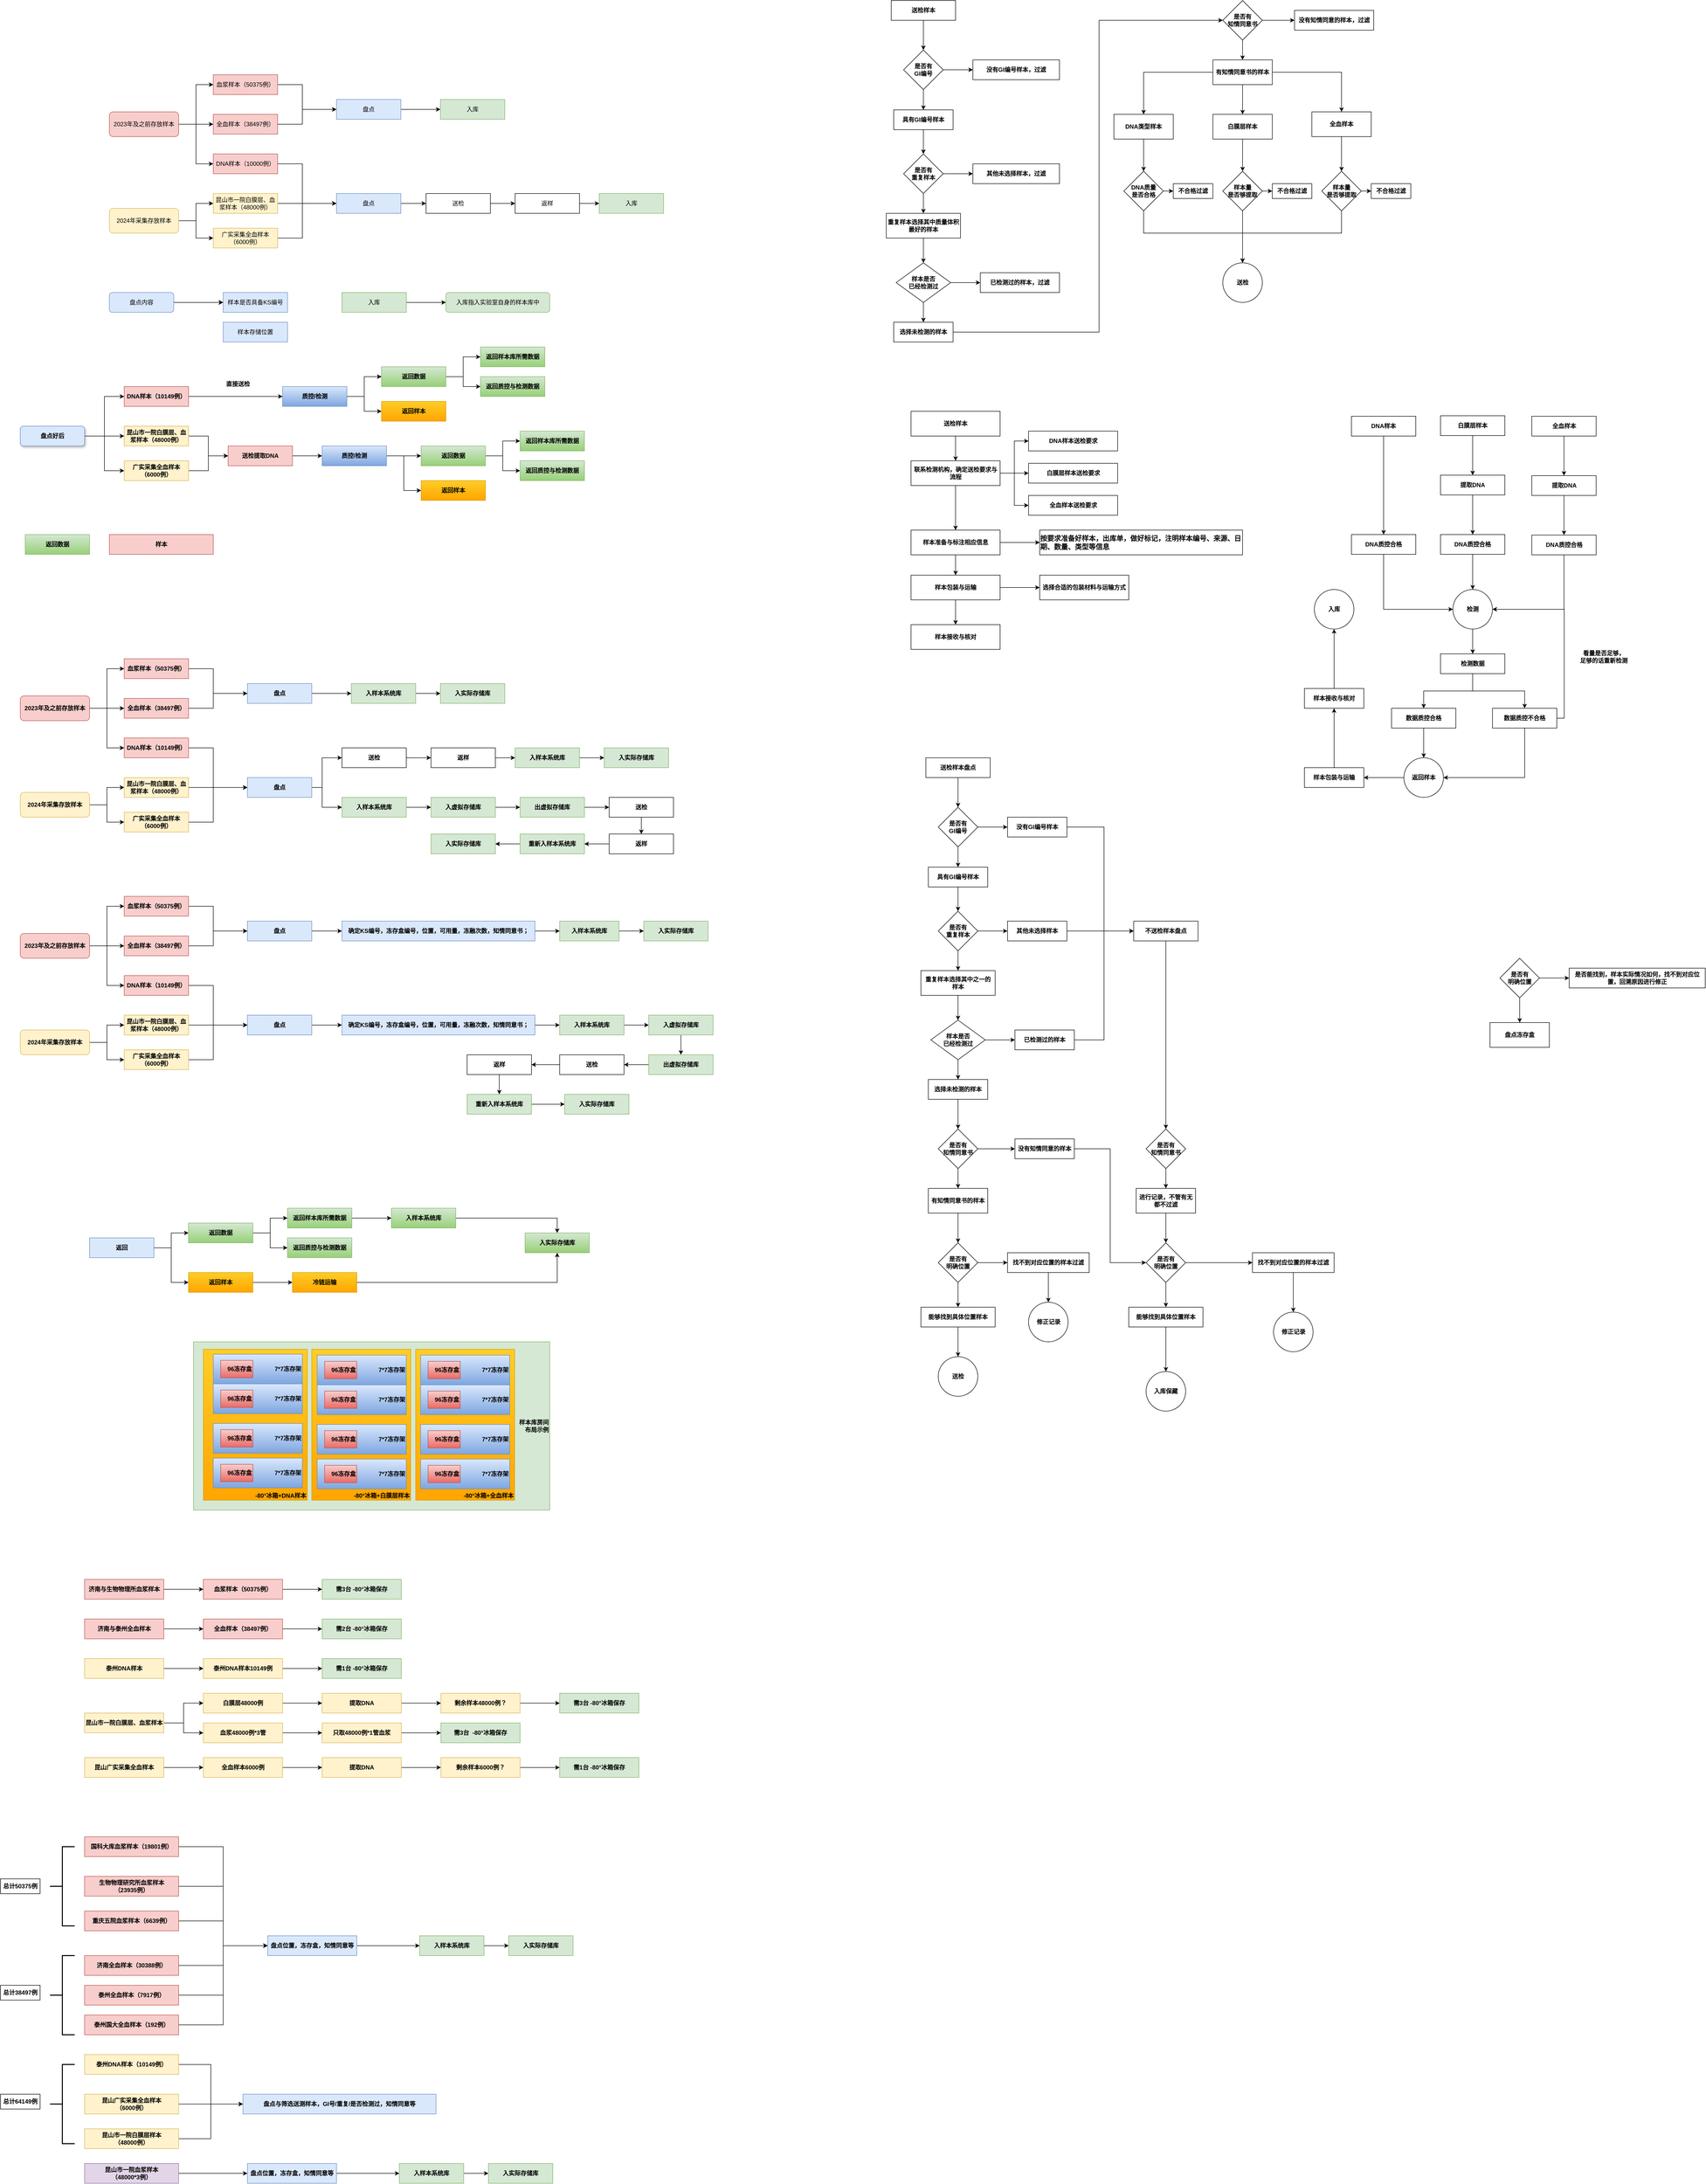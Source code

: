 <mxfile version="24.7.1" type="github">
  <diagram name="第 1 页" id="QVBnynI42UWNxAdyY9l1">
    <mxGraphModel dx="3122" dy="1313" grid="1" gridSize="10" guides="1" tooltips="1" connect="1" arrows="1" fold="1" page="1" pageScale="1" pageWidth="827" pageHeight="1169" math="0" shadow="0">
      <root>
        <mxCell id="0" />
        <mxCell id="1" parent="0" />
        <mxCell id="ZDJ4VKsGL7rv84Cdhuyg-11" value="" style="edgeStyle=orthogonalEdgeStyle;rounded=0;orthogonalLoop=1;jettySize=auto;html=1;" edge="1" parent="1" source="ZDJ4VKsGL7rv84Cdhuyg-1" target="ZDJ4VKsGL7rv84Cdhuyg-10">
          <mxGeometry relative="1" as="geometry">
            <Array as="points">
              <mxPoint x="280" y="220" />
              <mxPoint x="280" y="270" />
            </Array>
          </mxGeometry>
        </mxCell>
        <mxCell id="ZDJ4VKsGL7rv84Cdhuyg-1" value="血浆样本（50375例）" style="rounded=0;whiteSpace=wrap;html=1;fillColor=#f8cecc;strokeColor=#b85450;" vertex="1" parent="1">
          <mxGeometry x="100" y="200" width="130" height="40" as="geometry" />
        </mxCell>
        <mxCell id="ZDJ4VKsGL7rv84Cdhuyg-12" style="edgeStyle=orthogonalEdgeStyle;rounded=0;orthogonalLoop=1;jettySize=auto;html=1;entryX=0;entryY=0.5;entryDx=0;entryDy=0;" edge="1" parent="1" source="ZDJ4VKsGL7rv84Cdhuyg-2" target="ZDJ4VKsGL7rv84Cdhuyg-10">
          <mxGeometry relative="1" as="geometry">
            <Array as="points">
              <mxPoint x="280" y="300" />
              <mxPoint x="280" y="270" />
            </Array>
          </mxGeometry>
        </mxCell>
        <mxCell id="ZDJ4VKsGL7rv84Cdhuyg-2" value="全血样本（38497例）" style="rounded=0;whiteSpace=wrap;html=1;fillColor=#f8cecc;strokeColor=#b85450;" vertex="1" parent="1">
          <mxGeometry x="100" y="280" width="130" height="40" as="geometry" />
        </mxCell>
        <mxCell id="ZDJ4VKsGL7rv84Cdhuyg-7" value="" style="edgeStyle=orthogonalEdgeStyle;rounded=0;orthogonalLoop=1;jettySize=auto;html=1;" edge="1" parent="1" source="ZDJ4VKsGL7rv84Cdhuyg-3" target="ZDJ4VKsGL7rv84Cdhuyg-6">
          <mxGeometry relative="1" as="geometry">
            <Array as="points">
              <mxPoint x="280" y="380" />
              <mxPoint x="280" y="460" />
            </Array>
          </mxGeometry>
        </mxCell>
        <mxCell id="ZDJ4VKsGL7rv84Cdhuyg-3" value="DNA样本（10000例）" style="rounded=0;whiteSpace=wrap;html=1;fillColor=#f8cecc;strokeColor=#b85450;" vertex="1" parent="1">
          <mxGeometry x="100" y="360" width="130" height="40" as="geometry" />
        </mxCell>
        <mxCell id="ZDJ4VKsGL7rv84Cdhuyg-8" style="edgeStyle=orthogonalEdgeStyle;rounded=0;orthogonalLoop=1;jettySize=auto;html=1;entryX=0;entryY=0.5;entryDx=0;entryDy=0;" edge="1" parent="1" source="ZDJ4VKsGL7rv84Cdhuyg-4" target="ZDJ4VKsGL7rv84Cdhuyg-6">
          <mxGeometry relative="1" as="geometry" />
        </mxCell>
        <mxCell id="ZDJ4VKsGL7rv84Cdhuyg-4" value="昆山市一院白膜层、血浆样本（48000例）" style="rounded=0;whiteSpace=wrap;html=1;fillColor=#fff2cc;strokeColor=#d6b656;" vertex="1" parent="1">
          <mxGeometry x="100" y="440" width="130" height="40" as="geometry" />
        </mxCell>
        <mxCell id="ZDJ4VKsGL7rv84Cdhuyg-9" style="edgeStyle=orthogonalEdgeStyle;rounded=0;orthogonalLoop=1;jettySize=auto;html=1;entryX=0;entryY=0.5;entryDx=0;entryDy=0;" edge="1" parent="1" source="ZDJ4VKsGL7rv84Cdhuyg-5" target="ZDJ4VKsGL7rv84Cdhuyg-6">
          <mxGeometry relative="1" as="geometry">
            <Array as="points">
              <mxPoint x="280" y="530" />
              <mxPoint x="280" y="460" />
            </Array>
          </mxGeometry>
        </mxCell>
        <mxCell id="ZDJ4VKsGL7rv84Cdhuyg-5" value="广实采集全血样本（6000例）" style="rounded=0;whiteSpace=wrap;html=1;fillColor=#fff2cc;strokeColor=#d6b656;" vertex="1" parent="1">
          <mxGeometry x="100" y="510" width="130" height="40" as="geometry" />
        </mxCell>
        <mxCell id="ZDJ4VKsGL7rv84Cdhuyg-14" value="" style="edgeStyle=orthogonalEdgeStyle;rounded=0;orthogonalLoop=1;jettySize=auto;html=1;" edge="1" parent="1" source="ZDJ4VKsGL7rv84Cdhuyg-6" target="ZDJ4VKsGL7rv84Cdhuyg-13">
          <mxGeometry relative="1" as="geometry" />
        </mxCell>
        <mxCell id="ZDJ4VKsGL7rv84Cdhuyg-6" value="盘点" style="rounded=0;whiteSpace=wrap;html=1;fillColor=#dae8fc;strokeColor=#6c8ebf;" vertex="1" parent="1">
          <mxGeometry x="349" y="440" width="130" height="40" as="geometry" />
        </mxCell>
        <mxCell id="ZDJ4VKsGL7rv84Cdhuyg-20" value="" style="edgeStyle=orthogonalEdgeStyle;rounded=0;orthogonalLoop=1;jettySize=auto;html=1;" edge="1" parent="1" source="ZDJ4VKsGL7rv84Cdhuyg-10" target="ZDJ4VKsGL7rv84Cdhuyg-19">
          <mxGeometry relative="1" as="geometry" />
        </mxCell>
        <mxCell id="ZDJ4VKsGL7rv84Cdhuyg-10" value="盘点" style="rounded=0;whiteSpace=wrap;html=1;fillColor=#dae8fc;strokeColor=#6c8ebf;" vertex="1" parent="1">
          <mxGeometry x="349" y="250" width="130" height="40" as="geometry" />
        </mxCell>
        <mxCell id="ZDJ4VKsGL7rv84Cdhuyg-16" value="" style="edgeStyle=orthogonalEdgeStyle;rounded=0;orthogonalLoop=1;jettySize=auto;html=1;" edge="1" parent="1" source="ZDJ4VKsGL7rv84Cdhuyg-13" target="ZDJ4VKsGL7rv84Cdhuyg-15">
          <mxGeometry relative="1" as="geometry" />
        </mxCell>
        <mxCell id="ZDJ4VKsGL7rv84Cdhuyg-13" value="送检" style="rounded=0;whiteSpace=wrap;html=1;" vertex="1" parent="1">
          <mxGeometry x="530" y="440" width="130" height="40" as="geometry" />
        </mxCell>
        <mxCell id="ZDJ4VKsGL7rv84Cdhuyg-18" value="" style="edgeStyle=orthogonalEdgeStyle;rounded=0;orthogonalLoop=1;jettySize=auto;html=1;" edge="1" parent="1" source="ZDJ4VKsGL7rv84Cdhuyg-15" target="ZDJ4VKsGL7rv84Cdhuyg-17">
          <mxGeometry relative="1" as="geometry" />
        </mxCell>
        <mxCell id="ZDJ4VKsGL7rv84Cdhuyg-15" value="返样" style="rounded=0;whiteSpace=wrap;html=1;" vertex="1" parent="1">
          <mxGeometry x="710" y="440" width="130" height="40" as="geometry" />
        </mxCell>
        <mxCell id="ZDJ4VKsGL7rv84Cdhuyg-17" value="入库" style="rounded=0;whiteSpace=wrap;html=1;fillColor=#d5e8d4;strokeColor=#82b366;" vertex="1" parent="1">
          <mxGeometry x="880" y="440" width="130" height="40" as="geometry" />
        </mxCell>
        <mxCell id="ZDJ4VKsGL7rv84Cdhuyg-19" value="入库" style="rounded=0;whiteSpace=wrap;html=1;fillColor=#d5e8d4;strokeColor=#82b366;" vertex="1" parent="1">
          <mxGeometry x="559" y="250" width="130" height="40" as="geometry" />
        </mxCell>
        <mxCell id="ZDJ4VKsGL7rv84Cdhuyg-22" style="edgeStyle=orthogonalEdgeStyle;rounded=0;orthogonalLoop=1;jettySize=auto;html=1;entryX=0;entryY=0.5;entryDx=0;entryDy=0;" edge="1" parent="1" source="ZDJ4VKsGL7rv84Cdhuyg-21" target="ZDJ4VKsGL7rv84Cdhuyg-1">
          <mxGeometry relative="1" as="geometry" />
        </mxCell>
        <mxCell id="ZDJ4VKsGL7rv84Cdhuyg-23" style="edgeStyle=orthogonalEdgeStyle;rounded=0;orthogonalLoop=1;jettySize=auto;html=1;entryX=0;entryY=0.5;entryDx=0;entryDy=0;" edge="1" parent="1" source="ZDJ4VKsGL7rv84Cdhuyg-21" target="ZDJ4VKsGL7rv84Cdhuyg-2">
          <mxGeometry relative="1" as="geometry" />
        </mxCell>
        <mxCell id="ZDJ4VKsGL7rv84Cdhuyg-24" style="edgeStyle=orthogonalEdgeStyle;rounded=0;orthogonalLoop=1;jettySize=auto;html=1;entryX=0;entryY=0.5;entryDx=0;entryDy=0;" edge="1" parent="1" source="ZDJ4VKsGL7rv84Cdhuyg-21" target="ZDJ4VKsGL7rv84Cdhuyg-3">
          <mxGeometry relative="1" as="geometry" />
        </mxCell>
        <mxCell id="ZDJ4VKsGL7rv84Cdhuyg-21" value="2023年及之前存放样本" style="rounded=1;whiteSpace=wrap;html=1;fillColor=#f8cecc;strokeColor=#b85450;" vertex="1" parent="1">
          <mxGeometry x="-110" y="275" width="140" height="50" as="geometry" />
        </mxCell>
        <mxCell id="ZDJ4VKsGL7rv84Cdhuyg-26" style="edgeStyle=orthogonalEdgeStyle;rounded=0;orthogonalLoop=1;jettySize=auto;html=1;entryX=0;entryY=0.5;entryDx=0;entryDy=0;" edge="1" parent="1" source="ZDJ4VKsGL7rv84Cdhuyg-25" target="ZDJ4VKsGL7rv84Cdhuyg-4">
          <mxGeometry relative="1" as="geometry" />
        </mxCell>
        <mxCell id="ZDJ4VKsGL7rv84Cdhuyg-27" style="edgeStyle=orthogonalEdgeStyle;rounded=0;orthogonalLoop=1;jettySize=auto;html=1;entryX=0;entryY=0.5;entryDx=0;entryDy=0;" edge="1" parent="1" source="ZDJ4VKsGL7rv84Cdhuyg-25" target="ZDJ4VKsGL7rv84Cdhuyg-5">
          <mxGeometry relative="1" as="geometry" />
        </mxCell>
        <mxCell id="ZDJ4VKsGL7rv84Cdhuyg-25" value="2024年采集存放样本" style="rounded=1;whiteSpace=wrap;html=1;fillColor=#fff2cc;strokeColor=#d6b656;" vertex="1" parent="1">
          <mxGeometry x="-110" y="470" width="140" height="50" as="geometry" />
        </mxCell>
        <mxCell id="ZDJ4VKsGL7rv84Cdhuyg-30" value="" style="edgeStyle=orthogonalEdgeStyle;rounded=0;orthogonalLoop=1;jettySize=auto;html=1;" edge="1" parent="1" source="ZDJ4VKsGL7rv84Cdhuyg-28" target="ZDJ4VKsGL7rv84Cdhuyg-29">
          <mxGeometry relative="1" as="geometry" />
        </mxCell>
        <mxCell id="ZDJ4VKsGL7rv84Cdhuyg-31" value="" style="edgeStyle=orthogonalEdgeStyle;rounded=0;orthogonalLoop=1;jettySize=auto;html=1;" edge="1" parent="1" source="ZDJ4VKsGL7rv84Cdhuyg-28" target="ZDJ4VKsGL7rv84Cdhuyg-29">
          <mxGeometry relative="1" as="geometry" />
        </mxCell>
        <mxCell id="ZDJ4VKsGL7rv84Cdhuyg-32" value="" style="edgeStyle=orthogonalEdgeStyle;rounded=0;orthogonalLoop=1;jettySize=auto;html=1;" edge="1" parent="1" source="ZDJ4VKsGL7rv84Cdhuyg-28" target="ZDJ4VKsGL7rv84Cdhuyg-29">
          <mxGeometry relative="1" as="geometry" />
        </mxCell>
        <mxCell id="ZDJ4VKsGL7rv84Cdhuyg-33" value="" style="edgeStyle=orthogonalEdgeStyle;rounded=0;orthogonalLoop=1;jettySize=auto;html=1;" edge="1" parent="1" source="ZDJ4VKsGL7rv84Cdhuyg-28" target="ZDJ4VKsGL7rv84Cdhuyg-29">
          <mxGeometry relative="1" as="geometry" />
        </mxCell>
        <mxCell id="ZDJ4VKsGL7rv84Cdhuyg-28" value="盘点内容" style="rounded=1;whiteSpace=wrap;html=1;fillColor=#dae8fc;strokeColor=#6c8ebf;" vertex="1" parent="1">
          <mxGeometry x="-110" y="640" width="130" height="40" as="geometry" />
        </mxCell>
        <mxCell id="ZDJ4VKsGL7rv84Cdhuyg-29" value="样本是否具备KS编号" style="rounded=0;whiteSpace=wrap;html=1;fillColor=#dae8fc;strokeColor=#6c8ebf;" vertex="1" parent="1">
          <mxGeometry x="120" y="640" width="130" height="40" as="geometry" />
        </mxCell>
        <mxCell id="ZDJ4VKsGL7rv84Cdhuyg-34" value="样本存储位置" style="rounded=0;whiteSpace=wrap;html=1;fillColor=#dae8fc;strokeColor=#6c8ebf;" vertex="1" parent="1">
          <mxGeometry x="120" y="700" width="130" height="40" as="geometry" />
        </mxCell>
        <mxCell id="ZDJ4VKsGL7rv84Cdhuyg-37" value="" style="edgeStyle=orthogonalEdgeStyle;rounded=0;orthogonalLoop=1;jettySize=auto;html=1;" edge="1" parent="1" source="ZDJ4VKsGL7rv84Cdhuyg-35" target="ZDJ4VKsGL7rv84Cdhuyg-36">
          <mxGeometry relative="1" as="geometry" />
        </mxCell>
        <mxCell id="ZDJ4VKsGL7rv84Cdhuyg-35" value="入库" style="rounded=0;whiteSpace=wrap;html=1;fillColor=#d5e8d4;strokeColor=#82b366;" vertex="1" parent="1">
          <mxGeometry x="360" y="640" width="130" height="40" as="geometry" />
        </mxCell>
        <mxCell id="ZDJ4VKsGL7rv84Cdhuyg-36" value="入库指入实验室自身的样本库中" style="rounded=1;whiteSpace=wrap;html=1;fillColor=#d5e8d4;strokeColor=#82b366;" vertex="1" parent="1">
          <mxGeometry x="570" y="640" width="210" height="40" as="geometry" />
        </mxCell>
        <mxCell id="ZDJ4VKsGL7rv84Cdhuyg-64" style="edgeStyle=orthogonalEdgeStyle;rounded=0;orthogonalLoop=1;jettySize=auto;html=1;entryX=0;entryY=0.5;entryDx=0;entryDy=0;fontStyle=1" edge="1" parent="1" source="ZDJ4VKsGL7rv84Cdhuyg-39" target="ZDJ4VKsGL7rv84Cdhuyg-55">
          <mxGeometry relative="1" as="geometry" />
        </mxCell>
        <mxCell id="ZDJ4VKsGL7rv84Cdhuyg-39" value="DNA样本（10149例）" style="rounded=0;whiteSpace=wrap;html=1;fillColor=#f8cecc;strokeColor=#b85450;fontStyle=1" vertex="1" parent="1">
          <mxGeometry x="-80" y="830" width="130" height="40" as="geometry" />
        </mxCell>
        <mxCell id="ZDJ4VKsGL7rv84Cdhuyg-66" style="edgeStyle=orthogonalEdgeStyle;rounded=0;orthogonalLoop=1;jettySize=auto;html=1;entryX=0;entryY=0.5;entryDx=0;entryDy=0;fontStyle=1" edge="1" parent="1" source="ZDJ4VKsGL7rv84Cdhuyg-41" target="ZDJ4VKsGL7rv84Cdhuyg-61">
          <mxGeometry relative="1" as="geometry" />
        </mxCell>
        <mxCell id="ZDJ4VKsGL7rv84Cdhuyg-41" value="昆山市一院白膜层、血浆样本（48000例）" style="rounded=0;whiteSpace=wrap;html=1;fillColor=#fff2cc;strokeColor=#d6b656;fontStyle=1" vertex="1" parent="1">
          <mxGeometry x="-80" y="910" width="130" height="40" as="geometry" />
        </mxCell>
        <mxCell id="ZDJ4VKsGL7rv84Cdhuyg-67" style="edgeStyle=orthogonalEdgeStyle;rounded=0;orthogonalLoop=1;jettySize=auto;html=1;entryX=0;entryY=0.5;entryDx=0;entryDy=0;fontStyle=1" edge="1" parent="1" source="ZDJ4VKsGL7rv84Cdhuyg-43" target="ZDJ4VKsGL7rv84Cdhuyg-61">
          <mxGeometry relative="1" as="geometry" />
        </mxCell>
        <mxCell id="ZDJ4VKsGL7rv84Cdhuyg-43" value="广实采集全血样本（6000例）" style="rounded=0;whiteSpace=wrap;html=1;fillColor=#fff2cc;strokeColor=#d6b656;fontStyle=1" vertex="1" parent="1">
          <mxGeometry x="-80" y="980" width="130" height="40" as="geometry" />
        </mxCell>
        <mxCell id="ZDJ4VKsGL7rv84Cdhuyg-46" value="返回样本" style="rounded=0;whiteSpace=wrap;html=1;fillColor=#ffcd28;gradientColor=#ffa500;strokeColor=#d79b00;fontStyle=1" vertex="1" parent="1">
          <mxGeometry x="440" y="860" width="130" height="40" as="geometry" />
        </mxCell>
        <mxCell id="ZDJ4VKsGL7rv84Cdhuyg-50" style="edgeStyle=orthogonalEdgeStyle;rounded=0;orthogonalLoop=1;jettySize=auto;html=1;entryX=0;entryY=0.5;entryDx=0;entryDy=0;fontStyle=1" edge="1" parent="1" source="ZDJ4VKsGL7rv84Cdhuyg-49" target="ZDJ4VKsGL7rv84Cdhuyg-39">
          <mxGeometry relative="1" as="geometry" />
        </mxCell>
        <mxCell id="ZDJ4VKsGL7rv84Cdhuyg-51" style="edgeStyle=orthogonalEdgeStyle;rounded=0;orthogonalLoop=1;jettySize=auto;html=1;entryX=0;entryY=0.5;entryDx=0;entryDy=0;fontStyle=1" edge="1" parent="1" source="ZDJ4VKsGL7rv84Cdhuyg-49" target="ZDJ4VKsGL7rv84Cdhuyg-41">
          <mxGeometry relative="1" as="geometry" />
        </mxCell>
        <mxCell id="ZDJ4VKsGL7rv84Cdhuyg-52" style="edgeStyle=orthogonalEdgeStyle;rounded=0;orthogonalLoop=1;jettySize=auto;html=1;entryX=0;entryY=0.5;entryDx=0;entryDy=0;fontStyle=1" edge="1" parent="1" source="ZDJ4VKsGL7rv84Cdhuyg-49" target="ZDJ4VKsGL7rv84Cdhuyg-43">
          <mxGeometry relative="1" as="geometry" />
        </mxCell>
        <mxCell id="ZDJ4VKsGL7rv84Cdhuyg-49" value="盘点好后" style="rounded=1;whiteSpace=wrap;html=1;fillColor=#dae8fc;strokeColor=#6c8ebf;shadow=1;fontStyle=1" vertex="1" parent="1">
          <mxGeometry x="-290" y="910" width="130" height="40" as="geometry" />
        </mxCell>
        <mxCell id="ZDJ4VKsGL7rv84Cdhuyg-58" value="" style="edgeStyle=orthogonalEdgeStyle;rounded=0;orthogonalLoop=1;jettySize=auto;html=1;fontStyle=1" edge="1" parent="1" source="ZDJ4VKsGL7rv84Cdhuyg-55" target="ZDJ4VKsGL7rv84Cdhuyg-57">
          <mxGeometry relative="1" as="geometry" />
        </mxCell>
        <mxCell id="ZDJ4VKsGL7rv84Cdhuyg-59" value="" style="edgeStyle=orthogonalEdgeStyle;rounded=0;orthogonalLoop=1;jettySize=auto;html=1;fontStyle=1" edge="1" parent="1" source="ZDJ4VKsGL7rv84Cdhuyg-55" target="ZDJ4VKsGL7rv84Cdhuyg-57">
          <mxGeometry relative="1" as="geometry" />
        </mxCell>
        <mxCell id="ZDJ4VKsGL7rv84Cdhuyg-60" style="edgeStyle=orthogonalEdgeStyle;rounded=0;orthogonalLoop=1;jettySize=auto;html=1;entryX=0;entryY=0.5;entryDx=0;entryDy=0;fontStyle=1" edge="1" parent="1" source="ZDJ4VKsGL7rv84Cdhuyg-55" target="ZDJ4VKsGL7rv84Cdhuyg-46">
          <mxGeometry relative="1" as="geometry" />
        </mxCell>
        <mxCell id="ZDJ4VKsGL7rv84Cdhuyg-55" value="质控/检测" style="rounded=0;whiteSpace=wrap;html=1;fillColor=#dae8fc;gradientColor=#7ea6e0;strokeColor=#6c8ebf;fontStyle=1" vertex="1" parent="1">
          <mxGeometry x="240" y="830" width="130" height="40" as="geometry" />
        </mxCell>
        <mxCell id="ZDJ4VKsGL7rv84Cdhuyg-170" value="" style="edgeStyle=orthogonalEdgeStyle;rounded=0;orthogonalLoop=1;jettySize=auto;html=1;" edge="1" parent="1" source="ZDJ4VKsGL7rv84Cdhuyg-57" target="ZDJ4VKsGL7rv84Cdhuyg-169">
          <mxGeometry relative="1" as="geometry" />
        </mxCell>
        <mxCell id="ZDJ4VKsGL7rv84Cdhuyg-172" style="edgeStyle=orthogonalEdgeStyle;rounded=0;orthogonalLoop=1;jettySize=auto;html=1;entryX=0;entryY=0.5;entryDx=0;entryDy=0;" edge="1" parent="1" source="ZDJ4VKsGL7rv84Cdhuyg-57" target="ZDJ4VKsGL7rv84Cdhuyg-171">
          <mxGeometry relative="1" as="geometry" />
        </mxCell>
        <mxCell id="ZDJ4VKsGL7rv84Cdhuyg-57" value="返回数据" style="rounded=0;whiteSpace=wrap;html=1;fillColor=#d5e8d4;strokeColor=#82b366;gradientColor=#97d077;fontStyle=1" vertex="1" parent="1">
          <mxGeometry x="440" y="790" width="130" height="40" as="geometry" />
        </mxCell>
        <mxCell id="ZDJ4VKsGL7rv84Cdhuyg-63" value="" style="edgeStyle=orthogonalEdgeStyle;rounded=0;orthogonalLoop=1;jettySize=auto;html=1;fontStyle=1" edge="1" parent="1" source="ZDJ4VKsGL7rv84Cdhuyg-61" target="ZDJ4VKsGL7rv84Cdhuyg-62">
          <mxGeometry relative="1" as="geometry" />
        </mxCell>
        <mxCell id="ZDJ4VKsGL7rv84Cdhuyg-61" value="送检提取DNA" style="rounded=0;whiteSpace=wrap;html=1;fillColor=#f8cecc;strokeColor=#b85450;fontStyle=1" vertex="1" parent="1">
          <mxGeometry x="130" y="950" width="130" height="40" as="geometry" />
        </mxCell>
        <mxCell id="ZDJ4VKsGL7rv84Cdhuyg-69" value="" style="edgeStyle=orthogonalEdgeStyle;rounded=0;orthogonalLoop=1;jettySize=auto;html=1;fontStyle=1" edge="1" parent="1" source="ZDJ4VKsGL7rv84Cdhuyg-62" target="ZDJ4VKsGL7rv84Cdhuyg-68">
          <mxGeometry relative="1" as="geometry" />
        </mxCell>
        <mxCell id="ZDJ4VKsGL7rv84Cdhuyg-71" style="edgeStyle=orthogonalEdgeStyle;rounded=0;orthogonalLoop=1;jettySize=auto;html=1;entryX=0;entryY=0.5;entryDx=0;entryDy=0;fontStyle=1" edge="1" parent="1" source="ZDJ4VKsGL7rv84Cdhuyg-62" target="ZDJ4VKsGL7rv84Cdhuyg-70">
          <mxGeometry relative="1" as="geometry" />
        </mxCell>
        <mxCell id="ZDJ4VKsGL7rv84Cdhuyg-62" value="质控/检测" style="rounded=0;whiteSpace=wrap;html=1;fillColor=#dae8fc;gradientColor=#7ea6e0;strokeColor=#6c8ebf;fontStyle=1" vertex="1" parent="1">
          <mxGeometry x="320" y="950" width="130" height="40" as="geometry" />
        </mxCell>
        <mxCell id="ZDJ4VKsGL7rv84Cdhuyg-65" value="直接送检" style="text;html=1;align=center;verticalAlign=middle;whiteSpace=wrap;rounded=0;fontStyle=1" vertex="1" parent="1">
          <mxGeometry x="120" y="810" width="60" height="30" as="geometry" />
        </mxCell>
        <mxCell id="ZDJ4VKsGL7rv84Cdhuyg-175" style="edgeStyle=orthogonalEdgeStyle;rounded=0;orthogonalLoop=1;jettySize=auto;html=1;entryX=0;entryY=0.5;entryDx=0;entryDy=0;" edge="1" parent="1" source="ZDJ4VKsGL7rv84Cdhuyg-68" target="ZDJ4VKsGL7rv84Cdhuyg-173">
          <mxGeometry relative="1" as="geometry" />
        </mxCell>
        <mxCell id="ZDJ4VKsGL7rv84Cdhuyg-176" style="edgeStyle=orthogonalEdgeStyle;rounded=0;orthogonalLoop=1;jettySize=auto;html=1;entryX=0;entryY=0.5;entryDx=0;entryDy=0;" edge="1" parent="1" source="ZDJ4VKsGL7rv84Cdhuyg-68" target="ZDJ4VKsGL7rv84Cdhuyg-174">
          <mxGeometry relative="1" as="geometry" />
        </mxCell>
        <mxCell id="ZDJ4VKsGL7rv84Cdhuyg-68" value="返回数据" style="rounded=0;whiteSpace=wrap;html=1;fillColor=#d5e8d4;gradientColor=#97d077;strokeColor=#82b366;fontStyle=1" vertex="1" parent="1">
          <mxGeometry x="520" y="950" width="130" height="40" as="geometry" />
        </mxCell>
        <mxCell id="ZDJ4VKsGL7rv84Cdhuyg-70" value="返回样本" style="rounded=0;whiteSpace=wrap;html=1;fillColor=#ffcd28;gradientColor=#ffa500;strokeColor=#d79b00;fontStyle=1" vertex="1" parent="1">
          <mxGeometry x="520" y="1020" width="130" height="40" as="geometry" />
        </mxCell>
        <mxCell id="ZDJ4VKsGL7rv84Cdhuyg-72" value="返回数据" style="rounded=0;whiteSpace=wrap;html=1;fillColor=#d5e8d4;strokeColor=#82b366;gradientColor=#97d077;fontStyle=1" vertex="1" parent="1">
          <mxGeometry x="-280" y="1129" width="130" height="40" as="geometry" />
        </mxCell>
        <mxCell id="ZDJ4VKsGL7rv84Cdhuyg-73" value="样本" style="rounded=0;whiteSpace=wrap;html=1;fillColor=#f8cecc;strokeColor=#b85450;fontStyle=1" vertex="1" parent="1">
          <mxGeometry x="-110" y="1129" width="210" height="40" as="geometry" />
        </mxCell>
        <mxCell id="ZDJ4VKsGL7rv84Cdhuyg-74" value="" style="edgeStyle=orthogonalEdgeStyle;rounded=0;orthogonalLoop=1;jettySize=auto;html=1;fontStyle=1;textShadow=0;" edge="1" parent="1" source="ZDJ4VKsGL7rv84Cdhuyg-75" target="ZDJ4VKsGL7rv84Cdhuyg-87">
          <mxGeometry relative="1" as="geometry">
            <Array as="points">
              <mxPoint x="100" y="1400" />
              <mxPoint x="100" y="1450" />
            </Array>
          </mxGeometry>
        </mxCell>
        <mxCell id="ZDJ4VKsGL7rv84Cdhuyg-75" value="血浆样本（50375例）" style="rounded=0;whiteSpace=wrap;html=1;fillColor=#f8cecc;strokeColor=#b85450;fontStyle=1;textShadow=0;" vertex="1" parent="1">
          <mxGeometry x="-80" y="1380" width="130" height="40" as="geometry" />
        </mxCell>
        <mxCell id="ZDJ4VKsGL7rv84Cdhuyg-76" style="edgeStyle=orthogonalEdgeStyle;rounded=0;orthogonalLoop=1;jettySize=auto;html=1;entryX=0;entryY=0.5;entryDx=0;entryDy=0;fontStyle=1;textShadow=0;" edge="1" parent="1" source="ZDJ4VKsGL7rv84Cdhuyg-77" target="ZDJ4VKsGL7rv84Cdhuyg-87">
          <mxGeometry relative="1" as="geometry">
            <Array as="points">
              <mxPoint x="100" y="1480" />
              <mxPoint x="100" y="1450" />
            </Array>
          </mxGeometry>
        </mxCell>
        <mxCell id="ZDJ4VKsGL7rv84Cdhuyg-77" value="全血样本（38497例）" style="rounded=0;whiteSpace=wrap;html=1;fillColor=#f8cecc;strokeColor=#b85450;fontStyle=1;textShadow=0;" vertex="1" parent="1">
          <mxGeometry x="-80" y="1460" width="130" height="40" as="geometry" />
        </mxCell>
        <mxCell id="ZDJ4VKsGL7rv84Cdhuyg-78" value="" style="edgeStyle=orthogonalEdgeStyle;rounded=0;orthogonalLoop=1;jettySize=auto;html=1;fontStyle=1;textShadow=0;" edge="1" parent="1" source="ZDJ4VKsGL7rv84Cdhuyg-79" target="ZDJ4VKsGL7rv84Cdhuyg-85">
          <mxGeometry relative="1" as="geometry">
            <Array as="points">
              <mxPoint x="100" y="1560" />
              <mxPoint x="100" y="1640" />
            </Array>
          </mxGeometry>
        </mxCell>
        <mxCell id="ZDJ4VKsGL7rv84Cdhuyg-79" value="DNA样本（10149例）" style="rounded=0;whiteSpace=wrap;html=1;fillColor=#f8cecc;strokeColor=#b85450;fontStyle=1;textShadow=0;" vertex="1" parent="1">
          <mxGeometry x="-80" y="1540" width="130" height="40" as="geometry" />
        </mxCell>
        <mxCell id="ZDJ4VKsGL7rv84Cdhuyg-80" style="edgeStyle=orthogonalEdgeStyle;rounded=0;orthogonalLoop=1;jettySize=auto;html=1;entryX=0;entryY=0.5;entryDx=0;entryDy=0;fontStyle=1;textShadow=0;" edge="1" parent="1" source="ZDJ4VKsGL7rv84Cdhuyg-81" target="ZDJ4VKsGL7rv84Cdhuyg-85">
          <mxGeometry relative="1" as="geometry" />
        </mxCell>
        <mxCell id="ZDJ4VKsGL7rv84Cdhuyg-81" value="昆山市一院白膜层、血浆样本（48000例）" style="rounded=0;whiteSpace=wrap;html=1;fillColor=#fff2cc;strokeColor=#d6b656;fontStyle=1;textShadow=0;" vertex="1" parent="1">
          <mxGeometry x="-80" y="1620" width="130" height="40" as="geometry" />
        </mxCell>
        <mxCell id="ZDJ4VKsGL7rv84Cdhuyg-82" style="edgeStyle=orthogonalEdgeStyle;rounded=0;orthogonalLoop=1;jettySize=auto;html=1;entryX=0;entryY=0.5;entryDx=0;entryDy=0;fontStyle=1;textShadow=0;" edge="1" parent="1" source="ZDJ4VKsGL7rv84Cdhuyg-83" target="ZDJ4VKsGL7rv84Cdhuyg-85">
          <mxGeometry relative="1" as="geometry">
            <Array as="points">
              <mxPoint x="100" y="1710" />
              <mxPoint x="100" y="1640" />
            </Array>
          </mxGeometry>
        </mxCell>
        <mxCell id="ZDJ4VKsGL7rv84Cdhuyg-83" value="广实采集全血样本（6000例）" style="rounded=0;whiteSpace=wrap;html=1;fillColor=#fff2cc;strokeColor=#d6b656;fontStyle=1;textShadow=0;" vertex="1" parent="1">
          <mxGeometry x="-80" y="1690" width="130" height="40" as="geometry" />
        </mxCell>
        <mxCell id="ZDJ4VKsGL7rv84Cdhuyg-84" value="" style="edgeStyle=orthogonalEdgeStyle;rounded=0;orthogonalLoop=1;jettySize=auto;html=1;fontStyle=1;textShadow=0;" edge="1" parent="1" source="ZDJ4VKsGL7rv84Cdhuyg-85" target="ZDJ4VKsGL7rv84Cdhuyg-89">
          <mxGeometry relative="1" as="geometry">
            <Array as="points">
              <mxPoint x="320" y="1640" />
              <mxPoint x="320" y="1580" />
            </Array>
          </mxGeometry>
        </mxCell>
        <mxCell id="ZDJ4VKsGL7rv84Cdhuyg-108" style="edgeStyle=orthogonalEdgeStyle;rounded=0;orthogonalLoop=1;jettySize=auto;html=1;entryX=0;entryY=0.5;entryDx=0;entryDy=0;fontStyle=1;textShadow=0;" edge="1" parent="1" source="ZDJ4VKsGL7rv84Cdhuyg-85" target="ZDJ4VKsGL7rv84Cdhuyg-106">
          <mxGeometry relative="1" as="geometry">
            <Array as="points">
              <mxPoint x="320" y="1640" />
              <mxPoint x="320" y="1680" />
            </Array>
          </mxGeometry>
        </mxCell>
        <mxCell id="ZDJ4VKsGL7rv84Cdhuyg-85" value="盘点" style="rounded=0;whiteSpace=wrap;html=1;fillColor=#dae8fc;strokeColor=#6c8ebf;fontStyle=1;textShadow=0;" vertex="1" parent="1">
          <mxGeometry x="169" y="1620" width="130" height="40" as="geometry" />
        </mxCell>
        <mxCell id="ZDJ4VKsGL7rv84Cdhuyg-86" value="" style="edgeStyle=orthogonalEdgeStyle;rounded=0;orthogonalLoop=1;jettySize=auto;html=1;fontStyle=1;textShadow=0;" edge="1" parent="1" source="ZDJ4VKsGL7rv84Cdhuyg-87" target="ZDJ4VKsGL7rv84Cdhuyg-93">
          <mxGeometry relative="1" as="geometry" />
        </mxCell>
        <mxCell id="ZDJ4VKsGL7rv84Cdhuyg-87" value="盘点" style="rounded=0;whiteSpace=wrap;html=1;fillColor=#dae8fc;strokeColor=#6c8ebf;fontStyle=1;textShadow=0;" vertex="1" parent="1">
          <mxGeometry x="169" y="1430" width="130" height="40" as="geometry" />
        </mxCell>
        <mxCell id="ZDJ4VKsGL7rv84Cdhuyg-88" value="" style="edgeStyle=orthogonalEdgeStyle;rounded=0;orthogonalLoop=1;jettySize=auto;html=1;fontStyle=1;textShadow=0;" edge="1" parent="1" source="ZDJ4VKsGL7rv84Cdhuyg-89" target="ZDJ4VKsGL7rv84Cdhuyg-91">
          <mxGeometry relative="1" as="geometry" />
        </mxCell>
        <mxCell id="ZDJ4VKsGL7rv84Cdhuyg-89" value="送检" style="rounded=0;whiteSpace=wrap;html=1;fontStyle=1;textShadow=0;" vertex="1" parent="1">
          <mxGeometry x="360" y="1560" width="130" height="40" as="geometry" />
        </mxCell>
        <mxCell id="ZDJ4VKsGL7rv84Cdhuyg-90" value="" style="edgeStyle=orthogonalEdgeStyle;rounded=0;orthogonalLoop=1;jettySize=auto;html=1;fontStyle=1;textShadow=0;" edge="1" parent="1" source="ZDJ4VKsGL7rv84Cdhuyg-91" target="ZDJ4VKsGL7rv84Cdhuyg-92">
          <mxGeometry relative="1" as="geometry" />
        </mxCell>
        <mxCell id="ZDJ4VKsGL7rv84Cdhuyg-91" value="返样" style="rounded=0;whiteSpace=wrap;html=1;fontStyle=1;textShadow=0;" vertex="1" parent="1">
          <mxGeometry x="540" y="1560" width="130" height="40" as="geometry" />
        </mxCell>
        <mxCell id="ZDJ4VKsGL7rv84Cdhuyg-104" value="" style="edgeStyle=orthogonalEdgeStyle;rounded=0;orthogonalLoop=1;jettySize=auto;html=1;fontStyle=1;textShadow=0;" edge="1" parent="1" source="ZDJ4VKsGL7rv84Cdhuyg-92" target="ZDJ4VKsGL7rv84Cdhuyg-103">
          <mxGeometry relative="1" as="geometry" />
        </mxCell>
        <mxCell id="ZDJ4VKsGL7rv84Cdhuyg-92" value="入样本系统库" style="rounded=0;whiteSpace=wrap;html=1;fillColor=#d5e8d4;strokeColor=#82b366;fontStyle=1;textShadow=0;" vertex="1" parent="1">
          <mxGeometry x="710" y="1560" width="130" height="40" as="geometry" />
        </mxCell>
        <mxCell id="ZDJ4VKsGL7rv84Cdhuyg-102" value="" style="edgeStyle=orthogonalEdgeStyle;rounded=0;orthogonalLoop=1;jettySize=auto;html=1;fontStyle=1;textShadow=0;" edge="1" parent="1" source="ZDJ4VKsGL7rv84Cdhuyg-93" target="ZDJ4VKsGL7rv84Cdhuyg-101">
          <mxGeometry relative="1" as="geometry" />
        </mxCell>
        <mxCell id="ZDJ4VKsGL7rv84Cdhuyg-93" value="入样本系统库" style="rounded=0;whiteSpace=wrap;html=1;fillColor=#d5e8d4;strokeColor=#82b366;fontStyle=1;textShadow=0;" vertex="1" parent="1">
          <mxGeometry x="379" y="1430" width="130" height="40" as="geometry" />
        </mxCell>
        <mxCell id="ZDJ4VKsGL7rv84Cdhuyg-94" style="edgeStyle=orthogonalEdgeStyle;rounded=0;orthogonalLoop=1;jettySize=auto;html=1;entryX=0;entryY=0.5;entryDx=0;entryDy=0;fontStyle=1;textShadow=0;" edge="1" parent="1" source="ZDJ4VKsGL7rv84Cdhuyg-97" target="ZDJ4VKsGL7rv84Cdhuyg-75">
          <mxGeometry relative="1" as="geometry" />
        </mxCell>
        <mxCell id="ZDJ4VKsGL7rv84Cdhuyg-95" style="edgeStyle=orthogonalEdgeStyle;rounded=0;orthogonalLoop=1;jettySize=auto;html=1;entryX=0;entryY=0.5;entryDx=0;entryDy=0;fontStyle=1;textShadow=0;" edge="1" parent="1" source="ZDJ4VKsGL7rv84Cdhuyg-97" target="ZDJ4VKsGL7rv84Cdhuyg-77">
          <mxGeometry relative="1" as="geometry" />
        </mxCell>
        <mxCell id="ZDJ4VKsGL7rv84Cdhuyg-96" style="edgeStyle=orthogonalEdgeStyle;rounded=0;orthogonalLoop=1;jettySize=auto;html=1;entryX=0;entryY=0.5;entryDx=0;entryDy=0;fontStyle=1;textShadow=0;" edge="1" parent="1" source="ZDJ4VKsGL7rv84Cdhuyg-97" target="ZDJ4VKsGL7rv84Cdhuyg-79">
          <mxGeometry relative="1" as="geometry" />
        </mxCell>
        <mxCell id="ZDJ4VKsGL7rv84Cdhuyg-97" value="2023年及之前存放样本" style="rounded=1;whiteSpace=wrap;html=1;fillColor=#f8cecc;strokeColor=#b85450;fontStyle=1;textShadow=0;" vertex="1" parent="1">
          <mxGeometry x="-290" y="1455" width="140" height="50" as="geometry" />
        </mxCell>
        <mxCell id="ZDJ4VKsGL7rv84Cdhuyg-98" style="edgeStyle=orthogonalEdgeStyle;rounded=0;orthogonalLoop=1;jettySize=auto;html=1;entryX=0;entryY=0.5;entryDx=0;entryDy=0;fontStyle=1;textShadow=0;" edge="1" parent="1" source="ZDJ4VKsGL7rv84Cdhuyg-100" target="ZDJ4VKsGL7rv84Cdhuyg-81">
          <mxGeometry relative="1" as="geometry" />
        </mxCell>
        <mxCell id="ZDJ4VKsGL7rv84Cdhuyg-99" style="edgeStyle=orthogonalEdgeStyle;rounded=0;orthogonalLoop=1;jettySize=auto;html=1;entryX=0;entryY=0.5;entryDx=0;entryDy=0;fontStyle=1;textShadow=0;" edge="1" parent="1" source="ZDJ4VKsGL7rv84Cdhuyg-100" target="ZDJ4VKsGL7rv84Cdhuyg-83">
          <mxGeometry relative="1" as="geometry" />
        </mxCell>
        <mxCell id="ZDJ4VKsGL7rv84Cdhuyg-100" value="2024年采集存放样本" style="rounded=1;whiteSpace=wrap;html=1;fillColor=#fff2cc;strokeColor=#d6b656;fontStyle=1;textShadow=0;" vertex="1" parent="1">
          <mxGeometry x="-290" y="1650" width="140" height="50" as="geometry" />
        </mxCell>
        <mxCell id="ZDJ4VKsGL7rv84Cdhuyg-101" value="入实际存储库" style="rounded=0;whiteSpace=wrap;html=1;fillColor=#d5e8d4;strokeColor=#82b366;fontStyle=1;textShadow=0;" vertex="1" parent="1">
          <mxGeometry x="559" y="1430" width="130" height="40" as="geometry" />
        </mxCell>
        <mxCell id="ZDJ4VKsGL7rv84Cdhuyg-103" value="入实际存储库" style="rounded=0;whiteSpace=wrap;html=1;fillColor=#d5e8d4;strokeColor=#82b366;fontStyle=1;textShadow=0;" vertex="1" parent="1">
          <mxGeometry x="890" y="1560" width="130" height="40" as="geometry" />
        </mxCell>
        <mxCell id="ZDJ4VKsGL7rv84Cdhuyg-105" value="" style="edgeStyle=orthogonalEdgeStyle;rounded=0;orthogonalLoop=1;jettySize=auto;html=1;fontStyle=1;textShadow=0;" edge="1" parent="1" source="ZDJ4VKsGL7rv84Cdhuyg-106" target="ZDJ4VKsGL7rv84Cdhuyg-107">
          <mxGeometry relative="1" as="geometry" />
        </mxCell>
        <mxCell id="ZDJ4VKsGL7rv84Cdhuyg-106" value="入样本系统库" style="rounded=0;whiteSpace=wrap;html=1;fillColor=#d5e8d4;strokeColor=#82b366;fontStyle=1;textShadow=0;" vertex="1" parent="1">
          <mxGeometry x="360" y="1660" width="130" height="40" as="geometry" />
        </mxCell>
        <mxCell id="ZDJ4VKsGL7rv84Cdhuyg-114" value="" style="edgeStyle=orthogonalEdgeStyle;rounded=0;orthogonalLoop=1;jettySize=auto;html=1;fontStyle=1;textShadow=0;" edge="1" parent="1" source="ZDJ4VKsGL7rv84Cdhuyg-107" target="ZDJ4VKsGL7rv84Cdhuyg-113">
          <mxGeometry relative="1" as="geometry" />
        </mxCell>
        <mxCell id="ZDJ4VKsGL7rv84Cdhuyg-107" value="入虚拟存储库" style="rounded=0;whiteSpace=wrap;html=1;fillColor=#d5e8d4;strokeColor=#82b366;fontStyle=1;textShadow=0;" vertex="1" parent="1">
          <mxGeometry x="540" y="1660" width="130" height="40" as="geometry" />
        </mxCell>
        <mxCell id="ZDJ4VKsGL7rv84Cdhuyg-118" style="edgeStyle=orthogonalEdgeStyle;rounded=0;orthogonalLoop=1;jettySize=auto;html=1;entryX=0;entryY=0.5;entryDx=0;entryDy=0;fontStyle=1;textShadow=0;" edge="1" parent="1" source="ZDJ4VKsGL7rv84Cdhuyg-113" target="ZDJ4VKsGL7rv84Cdhuyg-116">
          <mxGeometry relative="1" as="geometry" />
        </mxCell>
        <mxCell id="ZDJ4VKsGL7rv84Cdhuyg-113" value="出虚拟存储库" style="rounded=0;whiteSpace=wrap;html=1;fillColor=#d5e8d4;strokeColor=#82b366;fontStyle=1;textShadow=0;" vertex="1" parent="1">
          <mxGeometry x="720" y="1660" width="130" height="40" as="geometry" />
        </mxCell>
        <mxCell id="ZDJ4VKsGL7rv84Cdhuyg-115" value="" style="edgeStyle=orthogonalEdgeStyle;rounded=0;orthogonalLoop=1;jettySize=auto;html=1;fontStyle=1;textShadow=0;" edge="1" parent="1" source="ZDJ4VKsGL7rv84Cdhuyg-116" target="ZDJ4VKsGL7rv84Cdhuyg-117">
          <mxGeometry relative="1" as="geometry" />
        </mxCell>
        <mxCell id="ZDJ4VKsGL7rv84Cdhuyg-116" value="送检" style="rounded=0;whiteSpace=wrap;html=1;fontStyle=1;textShadow=0;" vertex="1" parent="1">
          <mxGeometry x="900" y="1660" width="130" height="40" as="geometry" />
        </mxCell>
        <mxCell id="ZDJ4VKsGL7rv84Cdhuyg-123" style="edgeStyle=orthogonalEdgeStyle;rounded=0;orthogonalLoop=1;jettySize=auto;html=1;entryX=1;entryY=0.5;entryDx=0;entryDy=0;fontStyle=1;textShadow=0;" edge="1" parent="1" source="ZDJ4VKsGL7rv84Cdhuyg-117" target="ZDJ4VKsGL7rv84Cdhuyg-120">
          <mxGeometry relative="1" as="geometry" />
        </mxCell>
        <mxCell id="ZDJ4VKsGL7rv84Cdhuyg-117" value="返样" style="rounded=0;whiteSpace=wrap;html=1;fontStyle=1;textShadow=0;" vertex="1" parent="1">
          <mxGeometry x="900" y="1734" width="130" height="40" as="geometry" />
        </mxCell>
        <mxCell id="ZDJ4VKsGL7rv84Cdhuyg-119" value="" style="edgeStyle=orthogonalEdgeStyle;rounded=0;orthogonalLoop=1;jettySize=auto;html=1;fontStyle=1;textShadow=0;" edge="1" parent="1" source="ZDJ4VKsGL7rv84Cdhuyg-120" target="ZDJ4VKsGL7rv84Cdhuyg-121">
          <mxGeometry relative="1" as="geometry" />
        </mxCell>
        <mxCell id="ZDJ4VKsGL7rv84Cdhuyg-120" value="重新入样本系统库" style="rounded=0;whiteSpace=wrap;html=1;fillColor=#d5e8d4;strokeColor=#82b366;fontStyle=1;textShadow=0;" vertex="1" parent="1">
          <mxGeometry x="720" y="1734" width="130" height="40" as="geometry" />
        </mxCell>
        <mxCell id="ZDJ4VKsGL7rv84Cdhuyg-121" value="入实际存储库" style="rounded=0;whiteSpace=wrap;html=1;fillColor=#d5e8d4;strokeColor=#82b366;fontStyle=1;textShadow=0;" vertex="1" parent="1">
          <mxGeometry x="540" y="1734" width="130" height="40" as="geometry" />
        </mxCell>
        <mxCell id="ZDJ4VKsGL7rv84Cdhuyg-124" value="" style="edgeStyle=orthogonalEdgeStyle;rounded=0;orthogonalLoop=1;jettySize=auto;html=1;fontStyle=1;textShadow=0;" edge="1" parent="1" source="ZDJ4VKsGL7rv84Cdhuyg-125" target="ZDJ4VKsGL7rv84Cdhuyg-135">
          <mxGeometry relative="1" as="geometry">
            <Array as="points">
              <mxPoint x="100" y="1880" />
              <mxPoint x="100" y="1930" />
            </Array>
          </mxGeometry>
        </mxCell>
        <mxCell id="ZDJ4VKsGL7rv84Cdhuyg-125" value="血浆样本（50375例）" style="rounded=0;whiteSpace=wrap;html=1;fillColor=#f8cecc;strokeColor=#b85450;fontStyle=1;textShadow=0;" vertex="1" parent="1">
          <mxGeometry x="-80" y="1860" width="130" height="40" as="geometry" />
        </mxCell>
        <mxCell id="ZDJ4VKsGL7rv84Cdhuyg-126" style="edgeStyle=orthogonalEdgeStyle;rounded=0;orthogonalLoop=1;jettySize=auto;html=1;entryX=0;entryY=0.5;entryDx=0;entryDy=0;fontStyle=1;textShadow=0;" edge="1" parent="1" source="ZDJ4VKsGL7rv84Cdhuyg-127" target="ZDJ4VKsGL7rv84Cdhuyg-135">
          <mxGeometry relative="1" as="geometry">
            <Array as="points">
              <mxPoint x="100" y="1960" />
              <mxPoint x="100" y="1930" />
            </Array>
          </mxGeometry>
        </mxCell>
        <mxCell id="ZDJ4VKsGL7rv84Cdhuyg-127" value="全血样本（38497例）" style="rounded=0;whiteSpace=wrap;html=1;fillColor=#f8cecc;strokeColor=#b85450;fontStyle=1;textShadow=0;" vertex="1" parent="1">
          <mxGeometry x="-80" y="1940" width="130" height="40" as="geometry" />
        </mxCell>
        <mxCell id="ZDJ4VKsGL7rv84Cdhuyg-128" value="" style="edgeStyle=orthogonalEdgeStyle;rounded=0;orthogonalLoop=1;jettySize=auto;html=1;fontStyle=1;textShadow=0;" edge="1" parent="1" source="ZDJ4VKsGL7rv84Cdhuyg-129" target="ZDJ4VKsGL7rv84Cdhuyg-134">
          <mxGeometry relative="1" as="geometry">
            <Array as="points">
              <mxPoint x="100" y="2040" />
              <mxPoint x="100" y="2120" />
            </Array>
          </mxGeometry>
        </mxCell>
        <mxCell id="ZDJ4VKsGL7rv84Cdhuyg-129" value="DNA样本（10149例）" style="rounded=0;whiteSpace=wrap;html=1;fillColor=#f8cecc;strokeColor=#b85450;fontStyle=1;textShadow=0;" vertex="1" parent="1">
          <mxGeometry x="-80" y="2020" width="130" height="40" as="geometry" />
        </mxCell>
        <mxCell id="ZDJ4VKsGL7rv84Cdhuyg-130" style="edgeStyle=orthogonalEdgeStyle;rounded=0;orthogonalLoop=1;jettySize=auto;html=1;entryX=0;entryY=0.5;entryDx=0;entryDy=0;fontStyle=1;textShadow=0;" edge="1" parent="1" source="ZDJ4VKsGL7rv84Cdhuyg-131" target="ZDJ4VKsGL7rv84Cdhuyg-134">
          <mxGeometry relative="1" as="geometry" />
        </mxCell>
        <mxCell id="ZDJ4VKsGL7rv84Cdhuyg-131" value="昆山市一院白膜层、血浆样本（48000例）" style="rounded=0;whiteSpace=wrap;html=1;fillColor=#fff2cc;strokeColor=#d6b656;fontStyle=1;textShadow=0;" vertex="1" parent="1">
          <mxGeometry x="-80" y="2100" width="130" height="40" as="geometry" />
        </mxCell>
        <mxCell id="ZDJ4VKsGL7rv84Cdhuyg-132" style="edgeStyle=orthogonalEdgeStyle;rounded=0;orthogonalLoop=1;jettySize=auto;html=1;entryX=0;entryY=0.5;entryDx=0;entryDy=0;fontStyle=1;textShadow=0;" edge="1" parent="1" source="ZDJ4VKsGL7rv84Cdhuyg-133" target="ZDJ4VKsGL7rv84Cdhuyg-134">
          <mxGeometry relative="1" as="geometry">
            <Array as="points">
              <mxPoint x="100" y="2190" />
              <mxPoint x="100" y="2120" />
            </Array>
          </mxGeometry>
        </mxCell>
        <mxCell id="ZDJ4VKsGL7rv84Cdhuyg-133" value="广实采集全血样本（6000例）" style="rounded=0;whiteSpace=wrap;html=1;fillColor=#fff2cc;strokeColor=#d6b656;fontStyle=1;textShadow=0;" vertex="1" parent="1">
          <mxGeometry x="-80" y="2170" width="130" height="40" as="geometry" />
        </mxCell>
        <mxCell id="ZDJ4VKsGL7rv84Cdhuyg-148" style="edgeStyle=orthogonalEdgeStyle;rounded=0;orthogonalLoop=1;jettySize=auto;html=1;entryX=0;entryY=0.5;entryDx=0;entryDy=0;" edge="1" parent="1" source="ZDJ4VKsGL7rv84Cdhuyg-134" target="ZDJ4VKsGL7rv84Cdhuyg-147">
          <mxGeometry relative="1" as="geometry" />
        </mxCell>
        <mxCell id="ZDJ4VKsGL7rv84Cdhuyg-134" value="盘点" style="rounded=0;whiteSpace=wrap;html=1;fillColor=#dae8fc;strokeColor=#6c8ebf;fontStyle=1;textShadow=0;" vertex="1" parent="1">
          <mxGeometry x="169" y="2100" width="130" height="40" as="geometry" />
        </mxCell>
        <mxCell id="ZDJ4VKsGL7rv84Cdhuyg-144" value="" style="edgeStyle=orthogonalEdgeStyle;rounded=0;orthogonalLoop=1;jettySize=auto;html=1;" edge="1" parent="1" source="ZDJ4VKsGL7rv84Cdhuyg-135" target="ZDJ4VKsGL7rv84Cdhuyg-143">
          <mxGeometry relative="1" as="geometry" />
        </mxCell>
        <mxCell id="ZDJ4VKsGL7rv84Cdhuyg-135" value="盘点" style="rounded=0;whiteSpace=wrap;html=1;fillColor=#dae8fc;strokeColor=#6c8ebf;fontStyle=1;textShadow=0;" vertex="1" parent="1">
          <mxGeometry x="169" y="1910" width="130" height="40" as="geometry" />
        </mxCell>
        <mxCell id="ZDJ4VKsGL7rv84Cdhuyg-136" style="edgeStyle=orthogonalEdgeStyle;rounded=0;orthogonalLoop=1;jettySize=auto;html=1;entryX=0;entryY=0.5;entryDx=0;entryDy=0;fontStyle=1;textShadow=0;" edge="1" parent="1" source="ZDJ4VKsGL7rv84Cdhuyg-139" target="ZDJ4VKsGL7rv84Cdhuyg-125">
          <mxGeometry relative="1" as="geometry" />
        </mxCell>
        <mxCell id="ZDJ4VKsGL7rv84Cdhuyg-137" style="edgeStyle=orthogonalEdgeStyle;rounded=0;orthogonalLoop=1;jettySize=auto;html=1;entryX=0;entryY=0.5;entryDx=0;entryDy=0;fontStyle=1;textShadow=0;" edge="1" parent="1" source="ZDJ4VKsGL7rv84Cdhuyg-139" target="ZDJ4VKsGL7rv84Cdhuyg-127">
          <mxGeometry relative="1" as="geometry" />
        </mxCell>
        <mxCell id="ZDJ4VKsGL7rv84Cdhuyg-138" style="edgeStyle=orthogonalEdgeStyle;rounded=0;orthogonalLoop=1;jettySize=auto;html=1;entryX=0;entryY=0.5;entryDx=0;entryDy=0;fontStyle=1;textShadow=0;" edge="1" parent="1" source="ZDJ4VKsGL7rv84Cdhuyg-139" target="ZDJ4VKsGL7rv84Cdhuyg-129">
          <mxGeometry relative="1" as="geometry" />
        </mxCell>
        <mxCell id="ZDJ4VKsGL7rv84Cdhuyg-139" value="2023年及之前存放样本" style="rounded=1;whiteSpace=wrap;html=1;fillColor=#f8cecc;strokeColor=#b85450;fontStyle=1;textShadow=0;" vertex="1" parent="1">
          <mxGeometry x="-290" y="1935" width="140" height="50" as="geometry" />
        </mxCell>
        <mxCell id="ZDJ4VKsGL7rv84Cdhuyg-140" style="edgeStyle=orthogonalEdgeStyle;rounded=0;orthogonalLoop=1;jettySize=auto;html=1;entryX=0;entryY=0.5;entryDx=0;entryDy=0;fontStyle=1;textShadow=0;" edge="1" parent="1" source="ZDJ4VKsGL7rv84Cdhuyg-142" target="ZDJ4VKsGL7rv84Cdhuyg-131">
          <mxGeometry relative="1" as="geometry" />
        </mxCell>
        <mxCell id="ZDJ4VKsGL7rv84Cdhuyg-141" style="edgeStyle=orthogonalEdgeStyle;rounded=0;orthogonalLoop=1;jettySize=auto;html=1;entryX=0;entryY=0.5;entryDx=0;entryDy=0;fontStyle=1;textShadow=0;" edge="1" parent="1" source="ZDJ4VKsGL7rv84Cdhuyg-142" target="ZDJ4VKsGL7rv84Cdhuyg-133">
          <mxGeometry relative="1" as="geometry" />
        </mxCell>
        <mxCell id="ZDJ4VKsGL7rv84Cdhuyg-142" value="2024年采集存放样本" style="rounded=1;whiteSpace=wrap;html=1;fillColor=#fff2cc;strokeColor=#d6b656;fontStyle=1;textShadow=0;" vertex="1" parent="1">
          <mxGeometry x="-290" y="2130" width="140" height="50" as="geometry" />
        </mxCell>
        <mxCell id="ZDJ4VKsGL7rv84Cdhuyg-146" value="" style="edgeStyle=orthogonalEdgeStyle;rounded=0;orthogonalLoop=1;jettySize=auto;html=1;" edge="1" parent="1" source="ZDJ4VKsGL7rv84Cdhuyg-143" target="ZDJ4VKsGL7rv84Cdhuyg-145">
          <mxGeometry relative="1" as="geometry" />
        </mxCell>
        <mxCell id="ZDJ4VKsGL7rv84Cdhuyg-143" value="确定KS编号，冻存盒编号，位置，可用量，冻融次数，知情同意书；" style="rounded=0;whiteSpace=wrap;html=1;fillColor=#dae8fc;strokeColor=#6c8ebf;fontStyle=1;textShadow=0;" vertex="1" parent="1">
          <mxGeometry x="360" y="1910" width="390" height="40" as="geometry" />
        </mxCell>
        <mxCell id="ZDJ4VKsGL7rv84Cdhuyg-150" style="edgeStyle=orthogonalEdgeStyle;rounded=0;orthogonalLoop=1;jettySize=auto;html=1;exitX=1;exitY=0.5;exitDx=0;exitDy=0;entryX=0;entryY=0.5;entryDx=0;entryDy=0;" edge="1" parent="1" source="ZDJ4VKsGL7rv84Cdhuyg-145" target="ZDJ4VKsGL7rv84Cdhuyg-149">
          <mxGeometry relative="1" as="geometry" />
        </mxCell>
        <mxCell id="ZDJ4VKsGL7rv84Cdhuyg-145" value="入样本系统库" style="rounded=0;whiteSpace=wrap;html=1;fillColor=#d5e8d4;strokeColor=#82b366;fontStyle=1;textShadow=0;" vertex="1" parent="1">
          <mxGeometry x="800" y="1910" width="120" height="40" as="geometry" />
        </mxCell>
        <mxCell id="ZDJ4VKsGL7rv84Cdhuyg-164" style="edgeStyle=orthogonalEdgeStyle;rounded=0;orthogonalLoop=1;jettySize=auto;html=1;entryX=0;entryY=0.5;entryDx=0;entryDy=0;" edge="1" parent="1" source="ZDJ4VKsGL7rv84Cdhuyg-147" target="ZDJ4VKsGL7rv84Cdhuyg-152">
          <mxGeometry relative="1" as="geometry" />
        </mxCell>
        <mxCell id="ZDJ4VKsGL7rv84Cdhuyg-147" value="确定KS编号，冻存盒编号，位置，可用量，冻融次数，知情同意书；" style="rounded=0;whiteSpace=wrap;html=1;fillColor=#dae8fc;strokeColor=#6c8ebf;fontStyle=1;textShadow=0;" vertex="1" parent="1">
          <mxGeometry x="360" y="2100" width="390" height="40" as="geometry" />
        </mxCell>
        <mxCell id="ZDJ4VKsGL7rv84Cdhuyg-149" value="入实际存储库" style="rounded=0;whiteSpace=wrap;html=1;fillColor=#d5e8d4;strokeColor=#82b366;fontStyle=1;textShadow=0;" vertex="1" parent="1">
          <mxGeometry x="970" y="1910" width="130" height="40" as="geometry" />
        </mxCell>
        <mxCell id="ZDJ4VKsGL7rv84Cdhuyg-151" value="" style="edgeStyle=orthogonalEdgeStyle;rounded=0;orthogonalLoop=1;jettySize=auto;html=1;fontStyle=1;textShadow=0;" edge="1" parent="1" source="ZDJ4VKsGL7rv84Cdhuyg-152" target="ZDJ4VKsGL7rv84Cdhuyg-154">
          <mxGeometry relative="1" as="geometry" />
        </mxCell>
        <mxCell id="ZDJ4VKsGL7rv84Cdhuyg-152" value="入样本系统库" style="rounded=0;whiteSpace=wrap;html=1;fillColor=#d5e8d4;strokeColor=#82b366;fontStyle=1;textShadow=0;" vertex="1" parent="1">
          <mxGeometry x="800" y="2100" width="130" height="40" as="geometry" />
        </mxCell>
        <mxCell id="ZDJ4VKsGL7rv84Cdhuyg-153" value="" style="edgeStyle=orthogonalEdgeStyle;rounded=0;orthogonalLoop=1;jettySize=auto;html=1;fontStyle=1;textShadow=0;" edge="1" parent="1" source="ZDJ4VKsGL7rv84Cdhuyg-154" target="ZDJ4VKsGL7rv84Cdhuyg-156">
          <mxGeometry relative="1" as="geometry" />
        </mxCell>
        <mxCell id="ZDJ4VKsGL7rv84Cdhuyg-154" value="入虚拟存储库" style="rounded=0;whiteSpace=wrap;html=1;fillColor=#d5e8d4;strokeColor=#82b366;fontStyle=1;textShadow=0;" vertex="1" parent="1">
          <mxGeometry x="980" y="2100" width="130" height="40" as="geometry" />
        </mxCell>
        <mxCell id="ZDJ4VKsGL7rv84Cdhuyg-166" style="edgeStyle=orthogonalEdgeStyle;rounded=0;orthogonalLoop=1;jettySize=auto;html=1;entryX=1;entryY=0.5;entryDx=0;entryDy=0;" edge="1" parent="1" source="ZDJ4VKsGL7rv84Cdhuyg-156" target="ZDJ4VKsGL7rv84Cdhuyg-158">
          <mxGeometry relative="1" as="geometry" />
        </mxCell>
        <mxCell id="ZDJ4VKsGL7rv84Cdhuyg-156" value="出虚拟存储库" style="rounded=0;whiteSpace=wrap;html=1;fillColor=#d5e8d4;strokeColor=#82b366;fontStyle=1;textShadow=0;" vertex="1" parent="1">
          <mxGeometry x="980" y="2180" width="130" height="40" as="geometry" />
        </mxCell>
        <mxCell id="ZDJ4VKsGL7rv84Cdhuyg-165" style="edgeStyle=orthogonalEdgeStyle;rounded=0;orthogonalLoop=1;jettySize=auto;html=1;entryX=1;entryY=0.5;entryDx=0;entryDy=0;" edge="1" parent="1" source="ZDJ4VKsGL7rv84Cdhuyg-158" target="ZDJ4VKsGL7rv84Cdhuyg-160">
          <mxGeometry relative="1" as="geometry" />
        </mxCell>
        <mxCell id="ZDJ4VKsGL7rv84Cdhuyg-158" value="送检" style="rounded=0;whiteSpace=wrap;html=1;fontStyle=1;textShadow=0;" vertex="1" parent="1">
          <mxGeometry x="800" y="2180" width="130" height="40" as="geometry" />
        </mxCell>
        <mxCell id="ZDJ4VKsGL7rv84Cdhuyg-168" style="edgeStyle=orthogonalEdgeStyle;rounded=0;orthogonalLoop=1;jettySize=auto;html=1;entryX=0.5;entryY=0;entryDx=0;entryDy=0;" edge="1" parent="1" source="ZDJ4VKsGL7rv84Cdhuyg-160" target="ZDJ4VKsGL7rv84Cdhuyg-162">
          <mxGeometry relative="1" as="geometry" />
        </mxCell>
        <mxCell id="ZDJ4VKsGL7rv84Cdhuyg-160" value="返样" style="rounded=0;whiteSpace=wrap;html=1;fontStyle=1;textShadow=0;" vertex="1" parent="1">
          <mxGeometry x="613" y="2180" width="130" height="40" as="geometry" />
        </mxCell>
        <mxCell id="ZDJ4VKsGL7rv84Cdhuyg-161" value="" style="edgeStyle=orthogonalEdgeStyle;rounded=0;orthogonalLoop=1;jettySize=auto;html=1;fontStyle=1;textShadow=0;" edge="1" parent="1" source="ZDJ4VKsGL7rv84Cdhuyg-162" target="ZDJ4VKsGL7rv84Cdhuyg-163">
          <mxGeometry relative="1" as="geometry" />
        </mxCell>
        <mxCell id="ZDJ4VKsGL7rv84Cdhuyg-162" value="重新入样本系统库" style="rounded=0;whiteSpace=wrap;html=1;fillColor=#d5e8d4;strokeColor=#82b366;fontStyle=1;textShadow=0;" vertex="1" parent="1">
          <mxGeometry x="613" y="2260" width="130" height="40" as="geometry" />
        </mxCell>
        <mxCell id="ZDJ4VKsGL7rv84Cdhuyg-163" value="入实际存储库" style="rounded=0;whiteSpace=wrap;html=1;fillColor=#d5e8d4;strokeColor=#82b366;fontStyle=1;textShadow=0;" vertex="1" parent="1">
          <mxGeometry x="810" y="2260" width="130" height="40" as="geometry" />
        </mxCell>
        <mxCell id="ZDJ4VKsGL7rv84Cdhuyg-169" value="返回样本库所需数据" style="rounded=0;whiteSpace=wrap;html=1;fillColor=#d5e8d4;strokeColor=#82b366;gradientColor=#97d077;fontStyle=1" vertex="1" parent="1">
          <mxGeometry x="640" y="750" width="130" height="40" as="geometry" />
        </mxCell>
        <mxCell id="ZDJ4VKsGL7rv84Cdhuyg-171" value="返回质控与检测数据" style="rounded=0;whiteSpace=wrap;html=1;fillColor=#d5e8d4;strokeColor=#82b366;gradientColor=#97d077;fontStyle=1" vertex="1" parent="1">
          <mxGeometry x="640" y="810" width="130" height="40" as="geometry" />
        </mxCell>
        <mxCell id="ZDJ4VKsGL7rv84Cdhuyg-173" value="返回样本库所需数据" style="rounded=0;whiteSpace=wrap;html=1;fillColor=#d5e8d4;strokeColor=#82b366;gradientColor=#97d077;fontStyle=1" vertex="1" parent="1">
          <mxGeometry x="720" y="920" width="130" height="40" as="geometry" />
        </mxCell>
        <mxCell id="ZDJ4VKsGL7rv84Cdhuyg-174" value="返回质控与检测数据" style="rounded=0;whiteSpace=wrap;html=1;fillColor=#d5e8d4;strokeColor=#82b366;gradientColor=#97d077;fontStyle=1" vertex="1" parent="1">
          <mxGeometry x="720" y="980" width="130" height="40" as="geometry" />
        </mxCell>
        <mxCell id="ZDJ4VKsGL7rv84Cdhuyg-178" value="" style="edgeStyle=orthogonalEdgeStyle;rounded=0;orthogonalLoop=1;jettySize=auto;html=1;fontStyle=1" edge="1" parent="1" source="ZDJ4VKsGL7rv84Cdhuyg-180" target="ZDJ4VKsGL7rv84Cdhuyg-183">
          <mxGeometry relative="1" as="geometry" />
        </mxCell>
        <mxCell id="ZDJ4VKsGL7rv84Cdhuyg-179" style="edgeStyle=orthogonalEdgeStyle;rounded=0;orthogonalLoop=1;jettySize=auto;html=1;entryX=0;entryY=0.5;entryDx=0;entryDy=0;fontStyle=1" edge="1" parent="1" source="ZDJ4VKsGL7rv84Cdhuyg-180" target="ZDJ4VKsGL7rv84Cdhuyg-184">
          <mxGeometry relative="1" as="geometry" />
        </mxCell>
        <mxCell id="ZDJ4VKsGL7rv84Cdhuyg-180" value="返回" style="rounded=0;whiteSpace=wrap;html=1;fillColor=#dae8fc;strokeColor=#6c8ebf;fontStyle=1" vertex="1" parent="1">
          <mxGeometry x="-150" y="2550" width="130" height="40" as="geometry" />
        </mxCell>
        <mxCell id="ZDJ4VKsGL7rv84Cdhuyg-181" style="edgeStyle=orthogonalEdgeStyle;rounded=0;orthogonalLoop=1;jettySize=auto;html=1;entryX=0;entryY=0.5;entryDx=0;entryDy=0;" edge="1" parent="1" source="ZDJ4VKsGL7rv84Cdhuyg-183" target="ZDJ4VKsGL7rv84Cdhuyg-185">
          <mxGeometry relative="1" as="geometry" />
        </mxCell>
        <mxCell id="ZDJ4VKsGL7rv84Cdhuyg-182" style="edgeStyle=orthogonalEdgeStyle;rounded=0;orthogonalLoop=1;jettySize=auto;html=1;entryX=0;entryY=0.5;entryDx=0;entryDy=0;" edge="1" parent="1" source="ZDJ4VKsGL7rv84Cdhuyg-183" target="ZDJ4VKsGL7rv84Cdhuyg-186">
          <mxGeometry relative="1" as="geometry" />
        </mxCell>
        <mxCell id="ZDJ4VKsGL7rv84Cdhuyg-183" value="返回数据" style="rounded=0;whiteSpace=wrap;html=1;fillColor=#d5e8d4;gradientColor=#97d077;strokeColor=#82b366;fontStyle=1" vertex="1" parent="1">
          <mxGeometry x="50" y="2520" width="130" height="40" as="geometry" />
        </mxCell>
        <mxCell id="ZDJ4VKsGL7rv84Cdhuyg-196" value="" style="edgeStyle=orthogonalEdgeStyle;rounded=0;orthogonalLoop=1;jettySize=auto;html=1;" edge="1" parent="1" source="ZDJ4VKsGL7rv84Cdhuyg-184" target="ZDJ4VKsGL7rv84Cdhuyg-195">
          <mxGeometry relative="1" as="geometry" />
        </mxCell>
        <mxCell id="ZDJ4VKsGL7rv84Cdhuyg-184" value="返回样本" style="rounded=0;whiteSpace=wrap;html=1;fillColor=#ffcd28;gradientColor=#ffa500;strokeColor=#d79b00;fontStyle=1" vertex="1" parent="1">
          <mxGeometry x="50" y="2620" width="130" height="40" as="geometry" />
        </mxCell>
        <mxCell id="ZDJ4VKsGL7rv84Cdhuyg-188" value="" style="edgeStyle=orthogonalEdgeStyle;rounded=0;orthogonalLoop=1;jettySize=auto;html=1;" edge="1" parent="1" source="ZDJ4VKsGL7rv84Cdhuyg-185" target="ZDJ4VKsGL7rv84Cdhuyg-187">
          <mxGeometry relative="1" as="geometry" />
        </mxCell>
        <mxCell id="ZDJ4VKsGL7rv84Cdhuyg-185" value="返回样本库所需数据" style="rounded=0;whiteSpace=wrap;html=1;fillColor=#d5e8d4;strokeColor=#82b366;gradientColor=#97d077;fontStyle=1" vertex="1" parent="1">
          <mxGeometry x="250" y="2490" width="130" height="40" as="geometry" />
        </mxCell>
        <mxCell id="ZDJ4VKsGL7rv84Cdhuyg-186" value="返回质控与检测数据" style="rounded=0;whiteSpace=wrap;html=1;fillColor=#d5e8d4;strokeColor=#82b366;gradientColor=#97d077;fontStyle=1" vertex="1" parent="1">
          <mxGeometry x="250" y="2550" width="130" height="40" as="geometry" />
        </mxCell>
        <mxCell id="ZDJ4VKsGL7rv84Cdhuyg-190" value="" style="edgeStyle=orthogonalEdgeStyle;rounded=0;orthogonalLoop=1;jettySize=auto;html=1;" edge="1" parent="1" source="ZDJ4VKsGL7rv84Cdhuyg-187" target="ZDJ4VKsGL7rv84Cdhuyg-189">
          <mxGeometry relative="1" as="geometry" />
        </mxCell>
        <mxCell id="ZDJ4VKsGL7rv84Cdhuyg-187" value="入样本系统库" style="rounded=0;whiteSpace=wrap;html=1;fillColor=#d5e8d4;strokeColor=#82b366;gradientColor=#97d077;fontStyle=1" vertex="1" parent="1">
          <mxGeometry x="460" y="2490" width="130" height="40" as="geometry" />
        </mxCell>
        <mxCell id="ZDJ4VKsGL7rv84Cdhuyg-189" value="入实际存储库" style="rounded=0;whiteSpace=wrap;html=1;fillColor=#d5e8d4;strokeColor=#82b366;gradientColor=#97d077;fontStyle=1" vertex="1" parent="1">
          <mxGeometry x="730" y="2540" width="130" height="40" as="geometry" />
        </mxCell>
        <mxCell id="ZDJ4VKsGL7rv84Cdhuyg-197" style="edgeStyle=orthogonalEdgeStyle;rounded=0;orthogonalLoop=1;jettySize=auto;html=1;entryX=0.5;entryY=1;entryDx=0;entryDy=0;" edge="1" parent="1" source="ZDJ4VKsGL7rv84Cdhuyg-195" target="ZDJ4VKsGL7rv84Cdhuyg-189">
          <mxGeometry relative="1" as="geometry" />
        </mxCell>
        <mxCell id="ZDJ4VKsGL7rv84Cdhuyg-195" value="冷链运输" style="rounded=0;whiteSpace=wrap;html=1;fillColor=#ffcd28;gradientColor=#ffa500;strokeColor=#d79b00;fontStyle=1" vertex="1" parent="1">
          <mxGeometry x="260" y="2620" width="130" height="40" as="geometry" />
        </mxCell>
        <mxCell id="ZDJ4VKsGL7rv84Cdhuyg-199" value="样本库房间&lt;div&gt;布局示例&lt;/div&gt;" style="rounded=0;whiteSpace=wrap;html=1;fillColor=#d5e8d4;strokeColor=#82b366;fontStyle=1;textShadow=0;align=right;" vertex="1" parent="1">
          <mxGeometry x="60" y="2760" width="720" height="340" as="geometry" />
        </mxCell>
        <mxCell id="ZDJ4VKsGL7rv84Cdhuyg-201" value="-80°冰箱+DNA样本" style="rounded=0;whiteSpace=wrap;html=1;fillColor=#ffcd28;gradientColor=#ffa500;strokeColor=#d79b00;fontStyle=1;align=right;verticalAlign=bottom;" vertex="1" parent="1">
          <mxGeometry x="80" y="2775" width="210" height="305" as="geometry" />
        </mxCell>
        <mxCell id="ZDJ4VKsGL7rv84Cdhuyg-202" value="7*7冻存架" style="rounded=0;whiteSpace=wrap;html=1;fillColor=#dae8fc;gradientColor=#7ea6e0;strokeColor=#6c8ebf;fontStyle=1;align=right;" vertex="1" parent="1">
          <mxGeometry x="100" y="2785" width="180" height="60" as="geometry" />
        </mxCell>
        <mxCell id="ZDJ4VKsGL7rv84Cdhuyg-203" value="96冻存盒" style="rounded=0;whiteSpace=wrap;html=1;fillColor=#f8cecc;gradientColor=#ea6b66;strokeColor=#b85450;align=right;fontStyle=1" vertex="1" parent="1">
          <mxGeometry x="115" y="2797.5" width="65" height="35" as="geometry" />
        </mxCell>
        <mxCell id="ZDJ4VKsGL7rv84Cdhuyg-204" value="7*7冻存架" style="rounded=0;whiteSpace=wrap;html=1;fillColor=#dae8fc;gradientColor=#7ea6e0;strokeColor=#6c8ebf;fontStyle=1;align=right;" vertex="1" parent="1">
          <mxGeometry x="100" y="2845" width="180" height="60" as="geometry" />
        </mxCell>
        <mxCell id="ZDJ4VKsGL7rv84Cdhuyg-205" value="96冻存盒" style="rounded=0;whiteSpace=wrap;html=1;fillColor=#f8cecc;gradientColor=#ea6b66;strokeColor=#b85450;align=right;fontStyle=1" vertex="1" parent="1">
          <mxGeometry x="115" y="2857.5" width="65" height="35" as="geometry" />
        </mxCell>
        <mxCell id="ZDJ4VKsGL7rv84Cdhuyg-206" value="7*7冻存架" style="rounded=0;whiteSpace=wrap;html=1;fillColor=#dae8fc;gradientColor=#7ea6e0;strokeColor=#6c8ebf;fontStyle=1;align=right;" vertex="1" parent="1">
          <mxGeometry x="100" y="2925" width="180" height="60" as="geometry" />
        </mxCell>
        <mxCell id="ZDJ4VKsGL7rv84Cdhuyg-207" value="96冻存盒" style="rounded=0;whiteSpace=wrap;html=1;fillColor=#f8cecc;gradientColor=#ea6b66;strokeColor=#b85450;align=right;fontStyle=1" vertex="1" parent="1">
          <mxGeometry x="115" y="2937.5" width="65" height="35" as="geometry" />
        </mxCell>
        <mxCell id="ZDJ4VKsGL7rv84Cdhuyg-208" value="7*7冻存架" style="rounded=0;whiteSpace=wrap;html=1;fillColor=#dae8fc;gradientColor=#7ea6e0;strokeColor=#6c8ebf;fontStyle=1;align=right;" vertex="1" parent="1">
          <mxGeometry x="100" y="2995" width="180" height="60" as="geometry" />
        </mxCell>
        <mxCell id="ZDJ4VKsGL7rv84Cdhuyg-209" value="96冻存盒" style="rounded=0;whiteSpace=wrap;html=1;fillColor=#f8cecc;gradientColor=#ea6b66;strokeColor=#b85450;align=right;fontStyle=1" vertex="1" parent="1">
          <mxGeometry x="115" y="3007.5" width="65" height="35" as="geometry" />
        </mxCell>
        <mxCell id="ZDJ4VKsGL7rv84Cdhuyg-210" value="-80°冰箱+白膜层样本" style="rounded=0;whiteSpace=wrap;html=1;fillColor=#ffcd28;gradientColor=#ffa500;strokeColor=#d79b00;fontStyle=1;align=right;verticalAlign=bottom;" vertex="1" parent="1">
          <mxGeometry x="299" y="2775" width="200" height="305" as="geometry" />
        </mxCell>
        <mxCell id="ZDJ4VKsGL7rv84Cdhuyg-226" value="" style="edgeStyle=orthogonalEdgeStyle;rounded=0;orthogonalLoop=1;jettySize=auto;html=1;fontStyle=1" edge="1" parent="1" source="ZDJ4VKsGL7rv84Cdhuyg-220" target="ZDJ4VKsGL7rv84Cdhuyg-225">
          <mxGeometry relative="1" as="geometry" />
        </mxCell>
        <mxCell id="ZDJ4VKsGL7rv84Cdhuyg-220" value="送检样本盘点" style="rounded=0;whiteSpace=wrap;html=1;fontStyle=1;textShadow=0;" vertex="1" parent="1">
          <mxGeometry x="1540" y="1580" width="130" height="40" as="geometry" />
        </mxCell>
        <mxCell id="ZDJ4VKsGL7rv84Cdhuyg-228" value="" style="edgeStyle=orthogonalEdgeStyle;rounded=0;orthogonalLoop=1;jettySize=auto;html=1;fontStyle=1" edge="1" parent="1" source="ZDJ4VKsGL7rv84Cdhuyg-225" target="ZDJ4VKsGL7rv84Cdhuyg-227">
          <mxGeometry relative="1" as="geometry" />
        </mxCell>
        <mxCell id="ZDJ4VKsGL7rv84Cdhuyg-230" value="" style="edgeStyle=orthogonalEdgeStyle;rounded=0;orthogonalLoop=1;jettySize=auto;html=1;fontStyle=1" edge="1" parent="1" source="ZDJ4VKsGL7rv84Cdhuyg-225" target="ZDJ4VKsGL7rv84Cdhuyg-229">
          <mxGeometry relative="1" as="geometry" />
        </mxCell>
        <mxCell id="ZDJ4VKsGL7rv84Cdhuyg-225" value="是否有&lt;div&gt;GI编号&lt;/div&gt;" style="rhombus;whiteSpace=wrap;html=1;rounded=0;fontStyle=1;" vertex="1" parent="1">
          <mxGeometry x="1565" y="1680" width="80" height="80" as="geometry" />
        </mxCell>
        <mxCell id="ZDJ4VKsGL7rv84Cdhuyg-238" style="edgeStyle=orthogonalEdgeStyle;rounded=0;orthogonalLoop=1;jettySize=auto;html=1;entryX=0;entryY=0.5;entryDx=0;entryDy=0;fontStyle=1" edge="1" parent="1" source="ZDJ4VKsGL7rv84Cdhuyg-227" target="ZDJ4VKsGL7rv84Cdhuyg-237">
          <mxGeometry relative="1" as="geometry">
            <Array as="points">
              <mxPoint x="1900" y="1720" />
              <mxPoint x="1900" y="1930" />
            </Array>
          </mxGeometry>
        </mxCell>
        <mxCell id="ZDJ4VKsGL7rv84Cdhuyg-227" value="没有GI编号样本" style="whiteSpace=wrap;html=1;rounded=0;fontStyle=1;" vertex="1" parent="1">
          <mxGeometry x="1705" y="1700" width="120" height="40" as="geometry" />
        </mxCell>
        <mxCell id="ZDJ4VKsGL7rv84Cdhuyg-261" style="edgeStyle=orthogonalEdgeStyle;rounded=0;orthogonalLoop=1;jettySize=auto;html=1;entryX=0.5;entryY=0;entryDx=0;entryDy=0;fontStyle=1" edge="1" parent="1" source="ZDJ4VKsGL7rv84Cdhuyg-229" target="ZDJ4VKsGL7rv84Cdhuyg-242">
          <mxGeometry relative="1" as="geometry" />
        </mxCell>
        <mxCell id="ZDJ4VKsGL7rv84Cdhuyg-229" value="具有GI编号样本" style="whiteSpace=wrap;html=1;rounded=0;fontStyle=1;" vertex="1" parent="1">
          <mxGeometry x="1545" y="1801" width="120" height="40" as="geometry" />
        </mxCell>
        <mxCell id="ZDJ4VKsGL7rv84Cdhuyg-286" value="" style="edgeStyle=orthogonalEdgeStyle;rounded=0;orthogonalLoop=1;jettySize=auto;html=1;fontStyle=1" edge="1" parent="1" source="ZDJ4VKsGL7rv84Cdhuyg-237" target="ZDJ4VKsGL7rv84Cdhuyg-285">
          <mxGeometry relative="1" as="geometry" />
        </mxCell>
        <mxCell id="ZDJ4VKsGL7rv84Cdhuyg-237" value="不送检样本盘点" style="rounded=0;whiteSpace=wrap;html=1;fontStyle=1;textShadow=0;" vertex="1" parent="1">
          <mxGeometry x="1960" y="1910" width="130" height="40" as="geometry" />
        </mxCell>
        <mxCell id="ZDJ4VKsGL7rv84Cdhuyg-263" value="" style="edgeStyle=orthogonalEdgeStyle;rounded=0;orthogonalLoop=1;jettySize=auto;html=1;fontStyle=1" edge="1" parent="1" source="ZDJ4VKsGL7rv84Cdhuyg-242" target="ZDJ4VKsGL7rv84Cdhuyg-262">
          <mxGeometry relative="1" as="geometry" />
        </mxCell>
        <mxCell id="ZDJ4VKsGL7rv84Cdhuyg-267" value="" style="edgeStyle=orthogonalEdgeStyle;rounded=0;orthogonalLoop=1;jettySize=auto;html=1;fontStyle=1" edge="1" parent="1" source="ZDJ4VKsGL7rv84Cdhuyg-242" target="ZDJ4VKsGL7rv84Cdhuyg-266">
          <mxGeometry relative="1" as="geometry" />
        </mxCell>
        <mxCell id="ZDJ4VKsGL7rv84Cdhuyg-242" value="是否有&lt;div&gt;重复样本&lt;/div&gt;" style="rhombus;whiteSpace=wrap;html=1;rounded=0;fontStyle=1;" vertex="1" parent="1">
          <mxGeometry x="1565" y="1890" width="80" height="80" as="geometry" />
        </mxCell>
        <mxCell id="ZDJ4VKsGL7rv84Cdhuyg-256" value="" style="edgeStyle=orthogonalEdgeStyle;rounded=0;orthogonalLoop=1;jettySize=auto;html=1;" edge="1" parent="1" source="ZDJ4VKsGL7rv84Cdhuyg-258" target="ZDJ4VKsGL7rv84Cdhuyg-259">
          <mxGeometry relative="1" as="geometry" />
        </mxCell>
        <mxCell id="ZDJ4VKsGL7rv84Cdhuyg-257" value="" style="edgeStyle=orthogonalEdgeStyle;rounded=0;orthogonalLoop=1;jettySize=auto;html=1;" edge="1" parent="1" source="ZDJ4VKsGL7rv84Cdhuyg-258" target="ZDJ4VKsGL7rv84Cdhuyg-260">
          <mxGeometry relative="1" as="geometry" />
        </mxCell>
        <mxCell id="ZDJ4VKsGL7rv84Cdhuyg-258" value="是否有&lt;div&gt;明确位置&lt;/div&gt;" style="rhombus;whiteSpace=wrap;html=1;rounded=0;fontStyle=1;" vertex="1" parent="1">
          <mxGeometry x="2700" y="1985" width="80" height="80" as="geometry" />
        </mxCell>
        <mxCell id="ZDJ4VKsGL7rv84Cdhuyg-259" value="是否能找到，样本实际情况如何，找不到对应位置，回溯原因进行修正" style="whiteSpace=wrap;html=1;rounded=0;fontStyle=1;" vertex="1" parent="1">
          <mxGeometry x="2840" y="2005" width="275" height="40" as="geometry" />
        </mxCell>
        <mxCell id="ZDJ4VKsGL7rv84Cdhuyg-260" value="盘点冻存盒" style="whiteSpace=wrap;html=1;rounded=0;fontStyle=1;" vertex="1" parent="1">
          <mxGeometry x="2680" y="2115" width="120" height="50" as="geometry" />
        </mxCell>
        <mxCell id="ZDJ4VKsGL7rv84Cdhuyg-265" value="" style="edgeStyle=orthogonalEdgeStyle;rounded=0;orthogonalLoop=1;jettySize=auto;html=1;fontStyle=1" edge="1" parent="1" source="ZDJ4VKsGL7rv84Cdhuyg-262" target="ZDJ4VKsGL7rv84Cdhuyg-264">
          <mxGeometry relative="1" as="geometry" />
        </mxCell>
        <mxCell id="ZDJ4VKsGL7rv84Cdhuyg-262" value="重复样本选择其中之一的&lt;div&gt;样本&lt;/div&gt;" style="whiteSpace=wrap;html=1;rounded=0;fontStyle=1;" vertex="1" parent="1">
          <mxGeometry x="1530" y="2010" width="150" height="50" as="geometry" />
        </mxCell>
        <mxCell id="ZDJ4VKsGL7rv84Cdhuyg-270" value="" style="edgeStyle=orthogonalEdgeStyle;rounded=0;orthogonalLoop=1;jettySize=auto;html=1;fontStyle=1" edge="1" parent="1" source="ZDJ4VKsGL7rv84Cdhuyg-264" target="ZDJ4VKsGL7rv84Cdhuyg-269">
          <mxGeometry relative="1" as="geometry" />
        </mxCell>
        <mxCell id="ZDJ4VKsGL7rv84Cdhuyg-277" style="edgeStyle=orthogonalEdgeStyle;rounded=0;orthogonalLoop=1;jettySize=auto;html=1;entryX=0;entryY=0.5;entryDx=0;entryDy=0;fontStyle=1" edge="1" parent="1" source="ZDJ4VKsGL7rv84Cdhuyg-264" target="ZDJ4VKsGL7rv84Cdhuyg-275">
          <mxGeometry relative="1" as="geometry" />
        </mxCell>
        <mxCell id="ZDJ4VKsGL7rv84Cdhuyg-264" value="样本是否&lt;div&gt;已经检测过&lt;/div&gt;" style="rhombus;whiteSpace=wrap;html=1;rounded=0;fontStyle=1;" vertex="1" parent="1">
          <mxGeometry x="1550" y="2110" width="110" height="80" as="geometry" />
        </mxCell>
        <mxCell id="ZDJ4VKsGL7rv84Cdhuyg-268" style="edgeStyle=orthogonalEdgeStyle;rounded=0;orthogonalLoop=1;jettySize=auto;html=1;entryX=0;entryY=0.5;entryDx=0;entryDy=0;fontStyle=1" edge="1" parent="1" source="ZDJ4VKsGL7rv84Cdhuyg-266" target="ZDJ4VKsGL7rv84Cdhuyg-237">
          <mxGeometry relative="1" as="geometry" />
        </mxCell>
        <mxCell id="ZDJ4VKsGL7rv84Cdhuyg-266" value="其他未选择样本" style="whiteSpace=wrap;html=1;rounded=0;fontStyle=1;" vertex="1" parent="1">
          <mxGeometry x="1705" y="1910" width="120" height="40" as="geometry" />
        </mxCell>
        <mxCell id="ZDJ4VKsGL7rv84Cdhuyg-280" value="" style="edgeStyle=orthogonalEdgeStyle;rounded=0;orthogonalLoop=1;jettySize=auto;html=1;fontStyle=1" edge="1" parent="1" source="ZDJ4VKsGL7rv84Cdhuyg-269" target="ZDJ4VKsGL7rv84Cdhuyg-279">
          <mxGeometry relative="1" as="geometry" />
        </mxCell>
        <mxCell id="ZDJ4VKsGL7rv84Cdhuyg-269" value="选择未检测的样本" style="whiteSpace=wrap;html=1;rounded=0;fontStyle=1;" vertex="1" parent="1">
          <mxGeometry x="1545" y="2230" width="120" height="40" as="geometry" />
        </mxCell>
        <mxCell id="ZDJ4VKsGL7rv84Cdhuyg-278" style="edgeStyle=orthogonalEdgeStyle;rounded=0;orthogonalLoop=1;jettySize=auto;html=1;entryX=0;entryY=0.5;entryDx=0;entryDy=0;fontStyle=1" edge="1" parent="1" source="ZDJ4VKsGL7rv84Cdhuyg-275" target="ZDJ4VKsGL7rv84Cdhuyg-237">
          <mxGeometry relative="1" as="geometry" />
        </mxCell>
        <mxCell id="ZDJ4VKsGL7rv84Cdhuyg-275" value="已检测过的样本" style="whiteSpace=wrap;html=1;rounded=0;fontStyle=1;" vertex="1" parent="1">
          <mxGeometry x="1720" y="2130" width="120" height="40" as="geometry" />
        </mxCell>
        <mxCell id="ZDJ4VKsGL7rv84Cdhuyg-282" value="" style="edgeStyle=orthogonalEdgeStyle;rounded=0;orthogonalLoop=1;jettySize=auto;html=1;fontStyle=1" edge="1" parent="1" source="ZDJ4VKsGL7rv84Cdhuyg-279" target="ZDJ4VKsGL7rv84Cdhuyg-281">
          <mxGeometry relative="1" as="geometry" />
        </mxCell>
        <mxCell id="ZDJ4VKsGL7rv84Cdhuyg-284" style="edgeStyle=orthogonalEdgeStyle;rounded=0;orthogonalLoop=1;jettySize=auto;html=1;entryX=0;entryY=0.5;entryDx=0;entryDy=0;fontStyle=1" edge="1" parent="1" source="ZDJ4VKsGL7rv84Cdhuyg-279" target="ZDJ4VKsGL7rv84Cdhuyg-283">
          <mxGeometry relative="1" as="geometry" />
        </mxCell>
        <mxCell id="ZDJ4VKsGL7rv84Cdhuyg-279" value="是否有&lt;div&gt;知情同意书&lt;/div&gt;" style="rhombus;whiteSpace=wrap;html=1;rounded=0;fontStyle=1;" vertex="1" parent="1">
          <mxGeometry x="1565" y="2330" width="80" height="80" as="geometry" />
        </mxCell>
        <mxCell id="ZDJ4VKsGL7rv84Cdhuyg-296" style="edgeStyle=orthogonalEdgeStyle;rounded=0;orthogonalLoop=1;jettySize=auto;html=1;entryX=0.5;entryY=0;entryDx=0;entryDy=0;fontStyle=1" edge="1" parent="1" source="ZDJ4VKsGL7rv84Cdhuyg-281" target="ZDJ4VKsGL7rv84Cdhuyg-293">
          <mxGeometry relative="1" as="geometry" />
        </mxCell>
        <mxCell id="ZDJ4VKsGL7rv84Cdhuyg-281" value="有知情同意书的样本" style="whiteSpace=wrap;html=1;rounded=0;fontStyle=1;" vertex="1" parent="1">
          <mxGeometry x="1545" y="2450" width="120" height="50" as="geometry" />
        </mxCell>
        <mxCell id="ZDJ4VKsGL7rv84Cdhuyg-302" style="edgeStyle=orthogonalEdgeStyle;rounded=0;orthogonalLoop=1;jettySize=auto;html=1;entryX=0;entryY=0.5;entryDx=0;entryDy=0;fontStyle=1" edge="1" parent="1" source="ZDJ4VKsGL7rv84Cdhuyg-283" target="ZDJ4VKsGL7rv84Cdhuyg-300">
          <mxGeometry relative="1" as="geometry" />
        </mxCell>
        <mxCell id="ZDJ4VKsGL7rv84Cdhuyg-283" value="没有知情同意的样本" style="whiteSpace=wrap;html=1;rounded=0;fontStyle=1;" vertex="1" parent="1">
          <mxGeometry x="1720" y="2350" width="120" height="40" as="geometry" />
        </mxCell>
        <mxCell id="ZDJ4VKsGL7rv84Cdhuyg-289" style="edgeStyle=orthogonalEdgeStyle;rounded=0;orthogonalLoop=1;jettySize=auto;html=1;entryX=0.5;entryY=0;entryDx=0;entryDy=0;fontStyle=1" edge="1" parent="1" source="ZDJ4VKsGL7rv84Cdhuyg-285" target="ZDJ4VKsGL7rv84Cdhuyg-288">
          <mxGeometry relative="1" as="geometry" />
        </mxCell>
        <mxCell id="ZDJ4VKsGL7rv84Cdhuyg-285" value="是否有&lt;div&gt;知情同意书&lt;/div&gt;" style="rhombus;whiteSpace=wrap;html=1;rounded=0;fontStyle=1;" vertex="1" parent="1">
          <mxGeometry x="1985" y="2330" width="80" height="80" as="geometry" />
        </mxCell>
        <mxCell id="ZDJ4VKsGL7rv84Cdhuyg-301" style="edgeStyle=orthogonalEdgeStyle;rounded=0;orthogonalLoop=1;jettySize=auto;html=1;entryX=0.5;entryY=0;entryDx=0;entryDy=0;fontStyle=1" edge="1" parent="1" source="ZDJ4VKsGL7rv84Cdhuyg-288" target="ZDJ4VKsGL7rv84Cdhuyg-300">
          <mxGeometry relative="1" as="geometry" />
        </mxCell>
        <mxCell id="ZDJ4VKsGL7rv84Cdhuyg-288" value="进行记录，不管有无都不过滤" style="whiteSpace=wrap;html=1;rounded=0;fontStyle=1;" vertex="1" parent="1">
          <mxGeometry x="1965" y="2450" width="120" height="50" as="geometry" />
        </mxCell>
        <mxCell id="ZDJ4VKsGL7rv84Cdhuyg-291" value="" style="edgeStyle=orthogonalEdgeStyle;rounded=0;orthogonalLoop=1;jettySize=auto;html=1;fontStyle=1" edge="1" parent="1" source="ZDJ4VKsGL7rv84Cdhuyg-293" target="ZDJ4VKsGL7rv84Cdhuyg-294">
          <mxGeometry relative="1" as="geometry" />
        </mxCell>
        <mxCell id="ZDJ4VKsGL7rv84Cdhuyg-292" value="" style="edgeStyle=orthogonalEdgeStyle;rounded=0;orthogonalLoop=1;jettySize=auto;html=1;fontStyle=1" edge="1" parent="1" source="ZDJ4VKsGL7rv84Cdhuyg-293" target="ZDJ4VKsGL7rv84Cdhuyg-295">
          <mxGeometry relative="1" as="geometry" />
        </mxCell>
        <mxCell id="ZDJ4VKsGL7rv84Cdhuyg-293" value="是否有&lt;div&gt;明确位置&lt;/div&gt;" style="rhombus;whiteSpace=wrap;html=1;rounded=0;fontStyle=1;" vertex="1" parent="1">
          <mxGeometry x="1565" y="2560" width="80" height="80" as="geometry" />
        </mxCell>
        <mxCell id="ZDJ4VKsGL7rv84Cdhuyg-308" value="" style="edgeStyle=orthogonalEdgeStyle;rounded=0;orthogonalLoop=1;jettySize=auto;html=1;fontStyle=1" edge="1" parent="1" source="ZDJ4VKsGL7rv84Cdhuyg-294" target="ZDJ4VKsGL7rv84Cdhuyg-307">
          <mxGeometry relative="1" as="geometry" />
        </mxCell>
        <mxCell id="ZDJ4VKsGL7rv84Cdhuyg-294" value="找不到对应位置的样本过滤" style="whiteSpace=wrap;html=1;rounded=0;fontStyle=1;" vertex="1" parent="1">
          <mxGeometry x="1705" y="2580" width="165" height="40" as="geometry" />
        </mxCell>
        <mxCell id="ZDJ4VKsGL7rv84Cdhuyg-298" value="" style="edgeStyle=orthogonalEdgeStyle;rounded=0;orthogonalLoop=1;jettySize=auto;html=1;fontStyle=1" edge="1" parent="1" source="ZDJ4VKsGL7rv84Cdhuyg-295" target="ZDJ4VKsGL7rv84Cdhuyg-297">
          <mxGeometry relative="1" as="geometry" />
        </mxCell>
        <mxCell id="ZDJ4VKsGL7rv84Cdhuyg-295" value="能够找到具体位置样本" style="whiteSpace=wrap;html=1;rounded=0;fontStyle=1;" vertex="1" parent="1">
          <mxGeometry x="1530" y="2690" width="150" height="40" as="geometry" />
        </mxCell>
        <mxCell id="ZDJ4VKsGL7rv84Cdhuyg-297" value="送检" style="ellipse;whiteSpace=wrap;html=1;rounded=0;fontStyle=1;" vertex="1" parent="1">
          <mxGeometry x="1565" y="2790" width="80" height="80" as="geometry" />
        </mxCell>
        <mxCell id="ZDJ4VKsGL7rv84Cdhuyg-304" style="edgeStyle=orthogonalEdgeStyle;rounded=0;orthogonalLoop=1;jettySize=auto;html=1;entryX=0.5;entryY=0;entryDx=0;entryDy=0;fontStyle=1" edge="1" parent="1" source="ZDJ4VKsGL7rv84Cdhuyg-300" target="ZDJ4VKsGL7rv84Cdhuyg-303">
          <mxGeometry relative="1" as="geometry" />
        </mxCell>
        <mxCell id="ZDJ4VKsGL7rv84Cdhuyg-313" style="edgeStyle=orthogonalEdgeStyle;rounded=0;orthogonalLoop=1;jettySize=auto;html=1;entryX=0;entryY=0.5;entryDx=0;entryDy=0;fontStyle=1" edge="1" parent="1" source="ZDJ4VKsGL7rv84Cdhuyg-300" target="ZDJ4VKsGL7rv84Cdhuyg-311">
          <mxGeometry relative="1" as="geometry" />
        </mxCell>
        <mxCell id="ZDJ4VKsGL7rv84Cdhuyg-300" value="是否有&lt;div&gt;明确位置&lt;/div&gt;" style="rhombus;whiteSpace=wrap;html=1;rounded=0;fontStyle=1;" vertex="1" parent="1">
          <mxGeometry x="1985" y="2560" width="80" height="80" as="geometry" />
        </mxCell>
        <mxCell id="ZDJ4VKsGL7rv84Cdhuyg-306" value="" style="edgeStyle=orthogonalEdgeStyle;rounded=0;orthogonalLoop=1;jettySize=auto;html=1;fontStyle=1" edge="1" parent="1" source="ZDJ4VKsGL7rv84Cdhuyg-303" target="ZDJ4VKsGL7rv84Cdhuyg-305">
          <mxGeometry relative="1" as="geometry" />
        </mxCell>
        <mxCell id="ZDJ4VKsGL7rv84Cdhuyg-303" value="能够找到具体位置样本" style="whiteSpace=wrap;html=1;rounded=0;fontStyle=1;" vertex="1" parent="1">
          <mxGeometry x="1950" y="2690" width="150" height="40" as="geometry" />
        </mxCell>
        <mxCell id="ZDJ4VKsGL7rv84Cdhuyg-305" value="入库保藏" style="ellipse;whiteSpace=wrap;html=1;rounded=0;fontStyle=1;" vertex="1" parent="1">
          <mxGeometry x="1985" y="2820" width="80" height="80" as="geometry" />
        </mxCell>
        <mxCell id="ZDJ4VKsGL7rv84Cdhuyg-307" value="修正记录" style="ellipse;whiteSpace=wrap;html=1;rounded=0;fontStyle=1;" vertex="1" parent="1">
          <mxGeometry x="1747.5" y="2680" width="80" height="80" as="geometry" />
        </mxCell>
        <mxCell id="ZDJ4VKsGL7rv84Cdhuyg-310" value="" style="edgeStyle=orthogonalEdgeStyle;rounded=0;orthogonalLoop=1;jettySize=auto;html=1;fontStyle=1" edge="1" parent="1" source="ZDJ4VKsGL7rv84Cdhuyg-311" target="ZDJ4VKsGL7rv84Cdhuyg-312">
          <mxGeometry relative="1" as="geometry" />
        </mxCell>
        <mxCell id="ZDJ4VKsGL7rv84Cdhuyg-311" value="找不到对应位置的样本过滤" style="whiteSpace=wrap;html=1;rounded=0;fontStyle=1;" vertex="1" parent="1">
          <mxGeometry x="2200" y="2580" width="165" height="40" as="geometry" />
        </mxCell>
        <mxCell id="ZDJ4VKsGL7rv84Cdhuyg-312" value="修正记录" style="ellipse;whiteSpace=wrap;html=1;rounded=0;fontStyle=1;" vertex="1" parent="1">
          <mxGeometry x="2242.5" y="2700" width="80" height="80" as="geometry" />
        </mxCell>
        <mxCell id="ZDJ4VKsGL7rv84Cdhuyg-344" value="" style="edgeStyle=orthogonalEdgeStyle;rounded=0;orthogonalLoop=1;jettySize=auto;html=1;fontStyle=1" edge="1" parent="1" source="ZDJ4VKsGL7rv84Cdhuyg-345" target="ZDJ4VKsGL7rv84Cdhuyg-348">
          <mxGeometry relative="1" as="geometry" />
        </mxCell>
        <mxCell id="ZDJ4VKsGL7rv84Cdhuyg-345" value="送检样本" style="rounded=0;whiteSpace=wrap;html=1;fontStyle=1;textShadow=0;" vertex="1" parent="1">
          <mxGeometry x="1470" y="50" width="130" height="40" as="geometry" />
        </mxCell>
        <mxCell id="ZDJ4VKsGL7rv84Cdhuyg-346" value="" style="edgeStyle=orthogonalEdgeStyle;rounded=0;orthogonalLoop=1;jettySize=auto;html=1;fontStyle=1" edge="1" parent="1" source="ZDJ4VKsGL7rv84Cdhuyg-348" target="ZDJ4VKsGL7rv84Cdhuyg-350">
          <mxGeometry relative="1" as="geometry" />
        </mxCell>
        <mxCell id="ZDJ4VKsGL7rv84Cdhuyg-347" value="" style="edgeStyle=orthogonalEdgeStyle;rounded=0;orthogonalLoop=1;jettySize=auto;html=1;fontStyle=1" edge="1" parent="1" source="ZDJ4VKsGL7rv84Cdhuyg-348" target="ZDJ4VKsGL7rv84Cdhuyg-352">
          <mxGeometry relative="1" as="geometry" />
        </mxCell>
        <mxCell id="ZDJ4VKsGL7rv84Cdhuyg-348" value="是否有&lt;div&gt;GI编号&lt;/div&gt;" style="rhombus;whiteSpace=wrap;html=1;rounded=0;fontStyle=1;" vertex="1" parent="1">
          <mxGeometry x="1495" y="150" width="80" height="80" as="geometry" />
        </mxCell>
        <mxCell id="ZDJ4VKsGL7rv84Cdhuyg-350" value="没有GI编号样本，过滤" style="whiteSpace=wrap;html=1;rounded=0;fontStyle=1;" vertex="1" parent="1">
          <mxGeometry x="1635" y="170" width="175" height="40" as="geometry" />
        </mxCell>
        <mxCell id="ZDJ4VKsGL7rv84Cdhuyg-351" style="edgeStyle=orthogonalEdgeStyle;rounded=0;orthogonalLoop=1;jettySize=auto;html=1;entryX=0.5;entryY=0;entryDx=0;entryDy=0;fontStyle=1" edge="1" parent="1" source="ZDJ4VKsGL7rv84Cdhuyg-352" target="ZDJ4VKsGL7rv84Cdhuyg-357">
          <mxGeometry relative="1" as="geometry" />
        </mxCell>
        <mxCell id="ZDJ4VKsGL7rv84Cdhuyg-352" value="具有GI编号样本" style="whiteSpace=wrap;html=1;rounded=0;fontStyle=1;" vertex="1" parent="1">
          <mxGeometry x="1475" y="271" width="120" height="40" as="geometry" />
        </mxCell>
        <mxCell id="ZDJ4VKsGL7rv84Cdhuyg-355" value="" style="edgeStyle=orthogonalEdgeStyle;rounded=0;orthogonalLoop=1;jettySize=auto;html=1;fontStyle=1" edge="1" parent="1" source="ZDJ4VKsGL7rv84Cdhuyg-357" target="ZDJ4VKsGL7rv84Cdhuyg-359">
          <mxGeometry relative="1" as="geometry" />
        </mxCell>
        <mxCell id="ZDJ4VKsGL7rv84Cdhuyg-356" value="" style="edgeStyle=orthogonalEdgeStyle;rounded=0;orthogonalLoop=1;jettySize=auto;html=1;fontStyle=1" edge="1" parent="1" source="ZDJ4VKsGL7rv84Cdhuyg-357" target="ZDJ4VKsGL7rv84Cdhuyg-364">
          <mxGeometry relative="1" as="geometry" />
        </mxCell>
        <mxCell id="ZDJ4VKsGL7rv84Cdhuyg-357" value="是否有&lt;div&gt;重复样本&lt;/div&gt;" style="rhombus;whiteSpace=wrap;html=1;rounded=0;fontStyle=1;" vertex="1" parent="1">
          <mxGeometry x="1495" y="360" width="80" height="80" as="geometry" />
        </mxCell>
        <mxCell id="ZDJ4VKsGL7rv84Cdhuyg-358" value="" style="edgeStyle=orthogonalEdgeStyle;rounded=0;orthogonalLoop=1;jettySize=auto;html=1;fontStyle=1" edge="1" parent="1" source="ZDJ4VKsGL7rv84Cdhuyg-359" target="ZDJ4VKsGL7rv84Cdhuyg-362">
          <mxGeometry relative="1" as="geometry" />
        </mxCell>
        <mxCell id="ZDJ4VKsGL7rv84Cdhuyg-359" value="重复样本选择其中质量体积最好的&lt;span style=&quot;background-color: initial;&quot;&gt;样本&lt;/span&gt;" style="whiteSpace=wrap;html=1;rounded=0;fontStyle=1;" vertex="1" parent="1">
          <mxGeometry x="1460" y="480" width="150" height="50" as="geometry" />
        </mxCell>
        <mxCell id="ZDJ4VKsGL7rv84Cdhuyg-360" value="" style="edgeStyle=orthogonalEdgeStyle;rounded=0;orthogonalLoop=1;jettySize=auto;html=1;fontStyle=1" edge="1" parent="1" source="ZDJ4VKsGL7rv84Cdhuyg-362" target="ZDJ4VKsGL7rv84Cdhuyg-366">
          <mxGeometry relative="1" as="geometry" />
        </mxCell>
        <mxCell id="ZDJ4VKsGL7rv84Cdhuyg-361" style="edgeStyle=orthogonalEdgeStyle;rounded=0;orthogonalLoop=1;jettySize=auto;html=1;entryX=0;entryY=0.5;entryDx=0;entryDy=0;fontStyle=1" edge="1" parent="1" source="ZDJ4VKsGL7rv84Cdhuyg-362" target="ZDJ4VKsGL7rv84Cdhuyg-368">
          <mxGeometry relative="1" as="geometry" />
        </mxCell>
        <mxCell id="ZDJ4VKsGL7rv84Cdhuyg-362" value="样本是否&lt;div&gt;已经检测过&lt;/div&gt;" style="rhombus;whiteSpace=wrap;html=1;rounded=0;fontStyle=1;" vertex="1" parent="1">
          <mxGeometry x="1480" y="580" width="110" height="80" as="geometry" />
        </mxCell>
        <mxCell id="ZDJ4VKsGL7rv84Cdhuyg-364" value="其他未选择样本，过滤" style="whiteSpace=wrap;html=1;rounded=0;fontStyle=1;" vertex="1" parent="1">
          <mxGeometry x="1635" y="380" width="175" height="40" as="geometry" />
        </mxCell>
        <mxCell id="ZDJ4VKsGL7rv84Cdhuyg-399" style="edgeStyle=orthogonalEdgeStyle;rounded=0;orthogonalLoop=1;jettySize=auto;html=1;entryX=0;entryY=0.5;entryDx=0;entryDy=0;" edge="1" parent="1" source="ZDJ4VKsGL7rv84Cdhuyg-366" target="ZDJ4VKsGL7rv84Cdhuyg-371">
          <mxGeometry relative="1" as="geometry">
            <Array as="points">
              <mxPoint x="1890" y="720" />
              <mxPoint x="1890" y="90" />
            </Array>
          </mxGeometry>
        </mxCell>
        <mxCell id="ZDJ4VKsGL7rv84Cdhuyg-366" value="选择未检测的样本" style="whiteSpace=wrap;html=1;rounded=0;fontStyle=1;" vertex="1" parent="1">
          <mxGeometry x="1475" y="700" width="120" height="40" as="geometry" />
        </mxCell>
        <mxCell id="ZDJ4VKsGL7rv84Cdhuyg-368" value="已检测过的样本，过滤" style="whiteSpace=wrap;html=1;rounded=0;fontStyle=1;" vertex="1" parent="1">
          <mxGeometry x="1650" y="600" width="160" height="40" as="geometry" />
        </mxCell>
        <mxCell id="ZDJ4VKsGL7rv84Cdhuyg-369" value="" style="edgeStyle=orthogonalEdgeStyle;rounded=0;orthogonalLoop=1;jettySize=auto;html=1;fontStyle=1" edge="1" parent="1" source="ZDJ4VKsGL7rv84Cdhuyg-371" target="ZDJ4VKsGL7rv84Cdhuyg-373">
          <mxGeometry relative="1" as="geometry" />
        </mxCell>
        <mxCell id="ZDJ4VKsGL7rv84Cdhuyg-370" style="edgeStyle=orthogonalEdgeStyle;rounded=0;orthogonalLoop=1;jettySize=auto;html=1;entryX=0;entryY=0.5;entryDx=0;entryDy=0;fontStyle=1" edge="1" parent="1" source="ZDJ4VKsGL7rv84Cdhuyg-371" target="ZDJ4VKsGL7rv84Cdhuyg-375">
          <mxGeometry relative="1" as="geometry" />
        </mxCell>
        <mxCell id="ZDJ4VKsGL7rv84Cdhuyg-371" value="是否有&lt;div&gt;知情同意书&lt;/div&gt;" style="rhombus;whiteSpace=wrap;html=1;rounded=0;fontStyle=1;" vertex="1" parent="1">
          <mxGeometry x="2140" y="50" width="80" height="80" as="geometry" />
        </mxCell>
        <mxCell id="ZDJ4VKsGL7rv84Cdhuyg-421" style="edgeStyle=orthogonalEdgeStyle;rounded=0;orthogonalLoop=1;jettySize=auto;html=1;entryX=0.5;entryY=0;entryDx=0;entryDy=0;" edge="1" parent="1" source="ZDJ4VKsGL7rv84Cdhuyg-373" target="ZDJ4VKsGL7rv84Cdhuyg-401">
          <mxGeometry relative="1" as="geometry" />
        </mxCell>
        <mxCell id="ZDJ4VKsGL7rv84Cdhuyg-422" style="edgeStyle=orthogonalEdgeStyle;rounded=0;orthogonalLoop=1;jettySize=auto;html=1;entryX=0.5;entryY=0;entryDx=0;entryDy=0;" edge="1" parent="1" source="ZDJ4VKsGL7rv84Cdhuyg-373" target="ZDJ4VKsGL7rv84Cdhuyg-400">
          <mxGeometry relative="1" as="geometry" />
        </mxCell>
        <mxCell id="ZDJ4VKsGL7rv84Cdhuyg-423" style="edgeStyle=orthogonalEdgeStyle;rounded=0;orthogonalLoop=1;jettySize=auto;html=1;entryX=0.5;entryY=0;entryDx=0;entryDy=0;" edge="1" parent="1" source="ZDJ4VKsGL7rv84Cdhuyg-373" target="ZDJ4VKsGL7rv84Cdhuyg-402">
          <mxGeometry relative="1" as="geometry" />
        </mxCell>
        <mxCell id="ZDJ4VKsGL7rv84Cdhuyg-373" value="有知情同意书的样本" style="whiteSpace=wrap;html=1;rounded=0;fontStyle=1;" vertex="1" parent="1">
          <mxGeometry x="2120" y="170" width="120" height="50" as="geometry" />
        </mxCell>
        <mxCell id="ZDJ4VKsGL7rv84Cdhuyg-375" value="没有知情同意的样本，过滤" style="whiteSpace=wrap;html=1;rounded=0;fontStyle=1;" vertex="1" parent="1">
          <mxGeometry x="2285" y="70" width="160" height="40" as="geometry" />
        </mxCell>
        <mxCell id="ZDJ4VKsGL7rv84Cdhuyg-387" value="送检" style="ellipse;whiteSpace=wrap;html=1;rounded=0;fontStyle=1;" vertex="1" parent="1">
          <mxGeometry x="2140" y="580" width="80" height="80" as="geometry" />
        </mxCell>
        <mxCell id="ZDJ4VKsGL7rv84Cdhuyg-406" value="" style="edgeStyle=orthogonalEdgeStyle;rounded=0;orthogonalLoop=1;jettySize=auto;html=1;" edge="1" parent="1" source="ZDJ4VKsGL7rv84Cdhuyg-400" target="ZDJ4VKsGL7rv84Cdhuyg-405">
          <mxGeometry relative="1" as="geometry" />
        </mxCell>
        <mxCell id="ZDJ4VKsGL7rv84Cdhuyg-400" value="DNA类型样本" style="whiteSpace=wrap;html=1;rounded=0;fontStyle=1;" vertex="1" parent="1">
          <mxGeometry x="1920" y="280" width="120" height="50" as="geometry" />
        </mxCell>
        <mxCell id="ZDJ4VKsGL7rv84Cdhuyg-410" value="" style="edgeStyle=orthogonalEdgeStyle;rounded=0;orthogonalLoop=1;jettySize=auto;html=1;" edge="1" parent="1" source="ZDJ4VKsGL7rv84Cdhuyg-401" target="ZDJ4VKsGL7rv84Cdhuyg-409">
          <mxGeometry relative="1" as="geometry" />
        </mxCell>
        <mxCell id="ZDJ4VKsGL7rv84Cdhuyg-401" value="白膜层样本" style="whiteSpace=wrap;html=1;rounded=0;fontStyle=1;" vertex="1" parent="1">
          <mxGeometry x="2120" y="280" width="120" height="50" as="geometry" />
        </mxCell>
        <mxCell id="ZDJ4VKsGL7rv84Cdhuyg-420" style="edgeStyle=orthogonalEdgeStyle;rounded=0;orthogonalLoop=1;jettySize=auto;html=1;entryX=0.5;entryY=0;entryDx=0;entryDy=0;" edge="1" parent="1" source="ZDJ4VKsGL7rv84Cdhuyg-402" target="ZDJ4VKsGL7rv84Cdhuyg-418">
          <mxGeometry relative="1" as="geometry" />
        </mxCell>
        <mxCell id="ZDJ4VKsGL7rv84Cdhuyg-402" value="全血样本" style="whiteSpace=wrap;html=1;rounded=0;fontStyle=1;" vertex="1" parent="1">
          <mxGeometry x="2320" y="275" width="120" height="50" as="geometry" />
        </mxCell>
        <mxCell id="ZDJ4VKsGL7rv84Cdhuyg-408" value="" style="edgeStyle=orthogonalEdgeStyle;rounded=0;orthogonalLoop=1;jettySize=auto;html=1;" edge="1" parent="1" source="ZDJ4VKsGL7rv84Cdhuyg-405" target="ZDJ4VKsGL7rv84Cdhuyg-407">
          <mxGeometry relative="1" as="geometry" />
        </mxCell>
        <mxCell id="ZDJ4VKsGL7rv84Cdhuyg-426" style="edgeStyle=orthogonalEdgeStyle;rounded=0;orthogonalLoop=1;jettySize=auto;html=1;entryX=0.5;entryY=0;entryDx=0;entryDy=0;" edge="1" parent="1" source="ZDJ4VKsGL7rv84Cdhuyg-405" target="ZDJ4VKsGL7rv84Cdhuyg-387">
          <mxGeometry relative="1" as="geometry">
            <Array as="points">
              <mxPoint x="1980" y="520" />
              <mxPoint x="2180" y="520" />
            </Array>
          </mxGeometry>
        </mxCell>
        <mxCell id="ZDJ4VKsGL7rv84Cdhuyg-405" value="DNA质量&lt;div&gt;是否合格&lt;/div&gt;" style="rhombus;whiteSpace=wrap;html=1;rounded=0;fontStyle=1;" vertex="1" parent="1">
          <mxGeometry x="1940" y="395" width="80" height="80" as="geometry" />
        </mxCell>
        <mxCell id="ZDJ4VKsGL7rv84Cdhuyg-407" value="不合格过滤" style="whiteSpace=wrap;html=1;rounded=0;fontStyle=1;" vertex="1" parent="1">
          <mxGeometry x="2040" y="420" width="80" height="30" as="geometry" />
        </mxCell>
        <mxCell id="ZDJ4VKsGL7rv84Cdhuyg-412" style="edgeStyle=orthogonalEdgeStyle;rounded=0;orthogonalLoop=1;jettySize=auto;html=1;entryX=0;entryY=0.5;entryDx=0;entryDy=0;" edge="1" parent="1" source="ZDJ4VKsGL7rv84Cdhuyg-409" target="ZDJ4VKsGL7rv84Cdhuyg-411">
          <mxGeometry relative="1" as="geometry" />
        </mxCell>
        <mxCell id="ZDJ4VKsGL7rv84Cdhuyg-427" style="edgeStyle=orthogonalEdgeStyle;rounded=0;orthogonalLoop=1;jettySize=auto;html=1;entryX=0.5;entryY=0;entryDx=0;entryDy=0;" edge="1" parent="1" source="ZDJ4VKsGL7rv84Cdhuyg-409" target="ZDJ4VKsGL7rv84Cdhuyg-387">
          <mxGeometry relative="1" as="geometry" />
        </mxCell>
        <mxCell id="ZDJ4VKsGL7rv84Cdhuyg-409" value="样本量&lt;div&gt;是否够提取&lt;/div&gt;" style="rhombus;whiteSpace=wrap;html=1;rounded=0;fontStyle=1;" vertex="1" parent="1">
          <mxGeometry x="2140" y="395" width="80" height="80" as="geometry" />
        </mxCell>
        <mxCell id="ZDJ4VKsGL7rv84Cdhuyg-411" value="不合格过滤" style="whiteSpace=wrap;html=1;rounded=0;fontStyle=1;" vertex="1" parent="1">
          <mxGeometry x="2240" y="420" width="80" height="30" as="geometry" />
        </mxCell>
        <mxCell id="ZDJ4VKsGL7rv84Cdhuyg-417" style="edgeStyle=orthogonalEdgeStyle;rounded=0;orthogonalLoop=1;jettySize=auto;html=1;entryX=0;entryY=0.5;entryDx=0;entryDy=0;" edge="1" parent="1" source="ZDJ4VKsGL7rv84Cdhuyg-418" target="ZDJ4VKsGL7rv84Cdhuyg-419">
          <mxGeometry relative="1" as="geometry" />
        </mxCell>
        <mxCell id="ZDJ4VKsGL7rv84Cdhuyg-428" style="edgeStyle=orthogonalEdgeStyle;rounded=0;orthogonalLoop=1;jettySize=auto;html=1;entryX=0.5;entryY=0;entryDx=0;entryDy=0;" edge="1" parent="1" source="ZDJ4VKsGL7rv84Cdhuyg-418" target="ZDJ4VKsGL7rv84Cdhuyg-387">
          <mxGeometry relative="1" as="geometry">
            <Array as="points">
              <mxPoint x="2380" y="520" />
              <mxPoint x="2180" y="520" />
            </Array>
          </mxGeometry>
        </mxCell>
        <mxCell id="ZDJ4VKsGL7rv84Cdhuyg-418" value="样本量&lt;div&gt;是否够提取&lt;/div&gt;" style="rhombus;whiteSpace=wrap;html=1;rounded=0;fontStyle=1;" vertex="1" parent="1">
          <mxGeometry x="2340" y="395" width="80" height="80" as="geometry" />
        </mxCell>
        <mxCell id="ZDJ4VKsGL7rv84Cdhuyg-419" value="不合格过滤" style="whiteSpace=wrap;html=1;rounded=0;fontStyle=1;" vertex="1" parent="1">
          <mxGeometry x="2440" y="420" width="80" height="30" as="geometry" />
        </mxCell>
        <mxCell id="ZDJ4VKsGL7rv84Cdhuyg-431" value="" style="edgeStyle=orthogonalEdgeStyle;rounded=0;orthogonalLoop=1;jettySize=auto;html=1;" edge="1" parent="1" source="ZDJ4VKsGL7rv84Cdhuyg-429" target="ZDJ4VKsGL7rv84Cdhuyg-430">
          <mxGeometry relative="1" as="geometry" />
        </mxCell>
        <mxCell id="ZDJ4VKsGL7rv84Cdhuyg-429" value="送检样本" style="whiteSpace=wrap;html=1;rounded=0;fontStyle=1;" vertex="1" parent="1">
          <mxGeometry x="1510" y="880" width="180" height="50" as="geometry" />
        </mxCell>
        <mxCell id="ZDJ4VKsGL7rv84Cdhuyg-433" value="" style="edgeStyle=orthogonalEdgeStyle;rounded=0;orthogonalLoop=1;jettySize=auto;html=1;" edge="1" parent="1" source="ZDJ4VKsGL7rv84Cdhuyg-430" target="ZDJ4VKsGL7rv84Cdhuyg-432">
          <mxGeometry relative="1" as="geometry" />
        </mxCell>
        <mxCell id="ZDJ4VKsGL7rv84Cdhuyg-443" style="edgeStyle=orthogonalEdgeStyle;rounded=0;orthogonalLoop=1;jettySize=auto;html=1;entryX=0;entryY=0.5;entryDx=0;entryDy=0;" edge="1" parent="1" source="ZDJ4VKsGL7rv84Cdhuyg-430" target="ZDJ4VKsGL7rv84Cdhuyg-438">
          <mxGeometry relative="1" as="geometry" />
        </mxCell>
        <mxCell id="ZDJ4VKsGL7rv84Cdhuyg-444" style="edgeStyle=orthogonalEdgeStyle;rounded=0;orthogonalLoop=1;jettySize=auto;html=1;entryX=0;entryY=0.5;entryDx=0;entryDy=0;" edge="1" parent="1" source="ZDJ4VKsGL7rv84Cdhuyg-430" target="ZDJ4VKsGL7rv84Cdhuyg-441">
          <mxGeometry relative="1" as="geometry" />
        </mxCell>
        <mxCell id="ZDJ4VKsGL7rv84Cdhuyg-445" style="edgeStyle=orthogonalEdgeStyle;rounded=0;orthogonalLoop=1;jettySize=auto;html=1;entryX=0;entryY=0.5;entryDx=0;entryDy=0;" edge="1" parent="1" source="ZDJ4VKsGL7rv84Cdhuyg-430" target="ZDJ4VKsGL7rv84Cdhuyg-442">
          <mxGeometry relative="1" as="geometry" />
        </mxCell>
        <mxCell id="ZDJ4VKsGL7rv84Cdhuyg-430" value="联系检测机构，确定送检要求与流程" style="whiteSpace=wrap;html=1;rounded=0;fontStyle=1;" vertex="1" parent="1">
          <mxGeometry x="1510" y="980" width="180" height="50" as="geometry" />
        </mxCell>
        <mxCell id="ZDJ4VKsGL7rv84Cdhuyg-435" value="" style="edgeStyle=orthogonalEdgeStyle;rounded=0;orthogonalLoop=1;jettySize=auto;html=1;" edge="1" parent="1" source="ZDJ4VKsGL7rv84Cdhuyg-432" target="ZDJ4VKsGL7rv84Cdhuyg-434">
          <mxGeometry relative="1" as="geometry" />
        </mxCell>
        <mxCell id="ZDJ4VKsGL7rv84Cdhuyg-447" value="" style="edgeStyle=orthogonalEdgeStyle;rounded=0;orthogonalLoop=1;jettySize=auto;html=1;" edge="1" parent="1" source="ZDJ4VKsGL7rv84Cdhuyg-432" target="ZDJ4VKsGL7rv84Cdhuyg-446">
          <mxGeometry relative="1" as="geometry" />
        </mxCell>
        <mxCell id="ZDJ4VKsGL7rv84Cdhuyg-432" value="样本准备与标注相应信息" style="whiteSpace=wrap;html=1;rounded=0;fontStyle=1;" vertex="1" parent="1">
          <mxGeometry x="1510" y="1120" width="180" height="50" as="geometry" />
        </mxCell>
        <mxCell id="ZDJ4VKsGL7rv84Cdhuyg-437" value="" style="edgeStyle=orthogonalEdgeStyle;rounded=0;orthogonalLoop=1;jettySize=auto;html=1;" edge="1" parent="1" source="ZDJ4VKsGL7rv84Cdhuyg-434" target="ZDJ4VKsGL7rv84Cdhuyg-436">
          <mxGeometry relative="1" as="geometry" />
        </mxCell>
        <mxCell id="ZDJ4VKsGL7rv84Cdhuyg-449" value="" style="edgeStyle=orthogonalEdgeStyle;rounded=0;orthogonalLoop=1;jettySize=auto;html=1;" edge="1" parent="1" source="ZDJ4VKsGL7rv84Cdhuyg-434" target="ZDJ4VKsGL7rv84Cdhuyg-448">
          <mxGeometry relative="1" as="geometry" />
        </mxCell>
        <mxCell id="ZDJ4VKsGL7rv84Cdhuyg-434" value="样本包装与运输" style="whiteSpace=wrap;html=1;rounded=0;fontStyle=1;" vertex="1" parent="1">
          <mxGeometry x="1510" y="1211" width="180" height="50" as="geometry" />
        </mxCell>
        <mxCell id="ZDJ4VKsGL7rv84Cdhuyg-436" value="样本接收与核对" style="whiteSpace=wrap;html=1;rounded=0;fontStyle=1;" vertex="1" parent="1">
          <mxGeometry x="1510" y="1311" width="180" height="50" as="geometry" />
        </mxCell>
        <mxCell id="ZDJ4VKsGL7rv84Cdhuyg-438" value="DNA样本送检要求" style="whiteSpace=wrap;html=1;rounded=0;fontStyle=1;" vertex="1" parent="1">
          <mxGeometry x="1747.5" y="920" width="180" height="40" as="geometry" />
        </mxCell>
        <mxCell id="ZDJ4VKsGL7rv84Cdhuyg-441" value="白膜层样本送检要求" style="whiteSpace=wrap;html=1;rounded=0;fontStyle=1;" vertex="1" parent="1">
          <mxGeometry x="1747.5" y="985" width="180" height="40" as="geometry" />
        </mxCell>
        <mxCell id="ZDJ4VKsGL7rv84Cdhuyg-442" value="全血样本送检要求" style="whiteSpace=wrap;html=1;rounded=0;fontStyle=1;" vertex="1" parent="1">
          <mxGeometry x="1747.5" y="1050" width="180" height="40" as="geometry" />
        </mxCell>
        <mxCell id="ZDJ4VKsGL7rv84Cdhuyg-446" value="&lt;div style=&quot;text-align: left;&quot;&gt;&lt;font color=&quot;#080808&quot; size=&quot;1&quot; face=&quot;Helvetica&quot;&gt;&lt;span style=&quot;background-color: rgb(255, 255, 255); font-size: 14px;&quot;&gt;按要求准备好样本，出库单，做好标记，注明样本编号、来源、日期、数量、类型等信息&lt;/span&gt;&lt;/font&gt;&lt;/div&gt;" style="whiteSpace=wrap;html=1;rounded=0;fontStyle=1;" vertex="1" parent="1">
          <mxGeometry x="1770" y="1120" width="410" height="50" as="geometry" />
        </mxCell>
        <mxCell id="ZDJ4VKsGL7rv84Cdhuyg-448" value="选择合适的包装材料与运输方式" style="whiteSpace=wrap;html=1;rounded=0;fontStyle=1;" vertex="1" parent="1">
          <mxGeometry x="1770" y="1211" width="180" height="50" as="geometry" />
        </mxCell>
        <mxCell id="ZDJ4VKsGL7rv84Cdhuyg-454" value="" style="edgeStyle=orthogonalEdgeStyle;rounded=0;orthogonalLoop=1;jettySize=auto;html=1;" edge="1" parent="1" source="ZDJ4VKsGL7rv84Cdhuyg-452" target="ZDJ4VKsGL7rv84Cdhuyg-453">
          <mxGeometry relative="1" as="geometry" />
        </mxCell>
        <mxCell id="ZDJ4VKsGL7rv84Cdhuyg-452" value="白膜层样本" style="whiteSpace=wrap;html=1;rounded=0;fontStyle=1;" vertex="1" parent="1">
          <mxGeometry x="2580" y="889" width="130" height="40" as="geometry" />
        </mxCell>
        <mxCell id="ZDJ4VKsGL7rv84Cdhuyg-456" value="" style="edgeStyle=orthogonalEdgeStyle;rounded=0;orthogonalLoop=1;jettySize=auto;html=1;" edge="1" parent="1" source="ZDJ4VKsGL7rv84Cdhuyg-453" target="ZDJ4VKsGL7rv84Cdhuyg-455">
          <mxGeometry relative="1" as="geometry" />
        </mxCell>
        <mxCell id="ZDJ4VKsGL7rv84Cdhuyg-453" value="提取DNA" style="whiteSpace=wrap;html=1;rounded=0;fontStyle=1;" vertex="1" parent="1">
          <mxGeometry x="2580" y="1009" width="130" height="40" as="geometry" />
        </mxCell>
        <mxCell id="ZDJ4VKsGL7rv84Cdhuyg-459" style="edgeStyle=orthogonalEdgeStyle;rounded=0;orthogonalLoop=1;jettySize=auto;html=1;entryX=0.5;entryY=0;entryDx=0;entryDy=0;" edge="1" parent="1" source="ZDJ4VKsGL7rv84Cdhuyg-455" target="ZDJ4VKsGL7rv84Cdhuyg-457">
          <mxGeometry relative="1" as="geometry" />
        </mxCell>
        <mxCell id="ZDJ4VKsGL7rv84Cdhuyg-455" value="DNA质控合格" style="whiteSpace=wrap;html=1;rounded=0;fontStyle=1;" vertex="1" parent="1">
          <mxGeometry x="2580" y="1129" width="130" height="40" as="geometry" />
        </mxCell>
        <mxCell id="ZDJ4VKsGL7rv84Cdhuyg-473" style="edgeStyle=orthogonalEdgeStyle;rounded=0;orthogonalLoop=1;jettySize=auto;html=1;entryX=0.5;entryY=0;entryDx=0;entryDy=0;" edge="1" parent="1" source="ZDJ4VKsGL7rv84Cdhuyg-457" target="ZDJ4VKsGL7rv84Cdhuyg-472">
          <mxGeometry relative="1" as="geometry" />
        </mxCell>
        <mxCell id="ZDJ4VKsGL7rv84Cdhuyg-457" value="检测" style="ellipse;whiteSpace=wrap;html=1;rounded=0;fontStyle=1;" vertex="1" parent="1">
          <mxGeometry x="2605" y="1240" width="80" height="80" as="geometry" />
        </mxCell>
        <mxCell id="ZDJ4VKsGL7rv84Cdhuyg-462" value="" style="edgeStyle=orthogonalEdgeStyle;rounded=0;orthogonalLoop=1;jettySize=auto;html=1;" edge="1" parent="1" source="ZDJ4VKsGL7rv84Cdhuyg-460" target="ZDJ4VKsGL7rv84Cdhuyg-461">
          <mxGeometry relative="1" as="geometry" />
        </mxCell>
        <mxCell id="ZDJ4VKsGL7rv84Cdhuyg-460" value="DNA样本" style="whiteSpace=wrap;html=1;rounded=0;fontStyle=1;" vertex="1" parent="1">
          <mxGeometry x="2400" y="890" width="130" height="40" as="geometry" />
        </mxCell>
        <mxCell id="ZDJ4VKsGL7rv84Cdhuyg-463" style="edgeStyle=orthogonalEdgeStyle;rounded=0;orthogonalLoop=1;jettySize=auto;html=1;entryX=0;entryY=0.5;entryDx=0;entryDy=0;" edge="1" parent="1" source="ZDJ4VKsGL7rv84Cdhuyg-461" target="ZDJ4VKsGL7rv84Cdhuyg-457">
          <mxGeometry relative="1" as="geometry">
            <Array as="points">
              <mxPoint x="2465" y="1280" />
            </Array>
          </mxGeometry>
        </mxCell>
        <mxCell id="ZDJ4VKsGL7rv84Cdhuyg-461" value="DNA质控合格" style="whiteSpace=wrap;html=1;rounded=0;fontStyle=1;" vertex="1" parent="1">
          <mxGeometry x="2400" y="1129" width="130" height="40" as="geometry" />
        </mxCell>
        <mxCell id="ZDJ4VKsGL7rv84Cdhuyg-466" value="" style="edgeStyle=orthogonalEdgeStyle;rounded=0;orthogonalLoop=1;jettySize=auto;html=1;" edge="1" parent="1" source="ZDJ4VKsGL7rv84Cdhuyg-464" target="ZDJ4VKsGL7rv84Cdhuyg-465">
          <mxGeometry relative="1" as="geometry" />
        </mxCell>
        <mxCell id="ZDJ4VKsGL7rv84Cdhuyg-464" value="全血样本" style="whiteSpace=wrap;html=1;rounded=0;fontStyle=1;" vertex="1" parent="1">
          <mxGeometry x="2764.5" y="890" width="130" height="40" as="geometry" />
        </mxCell>
        <mxCell id="ZDJ4VKsGL7rv84Cdhuyg-468" value="" style="edgeStyle=orthogonalEdgeStyle;rounded=0;orthogonalLoop=1;jettySize=auto;html=1;" edge="1" parent="1" source="ZDJ4VKsGL7rv84Cdhuyg-465" target="ZDJ4VKsGL7rv84Cdhuyg-467">
          <mxGeometry relative="1" as="geometry" />
        </mxCell>
        <mxCell id="ZDJ4VKsGL7rv84Cdhuyg-465" value="提取DNA" style="whiteSpace=wrap;html=1;rounded=0;fontStyle=1;" vertex="1" parent="1">
          <mxGeometry x="2764.5" y="1010" width="130" height="40" as="geometry" />
        </mxCell>
        <mxCell id="ZDJ4VKsGL7rv84Cdhuyg-469" style="edgeStyle=orthogonalEdgeStyle;rounded=0;orthogonalLoop=1;jettySize=auto;html=1;entryX=1;entryY=0.5;entryDx=0;entryDy=0;" edge="1" parent="1" source="ZDJ4VKsGL7rv84Cdhuyg-467" target="ZDJ4VKsGL7rv84Cdhuyg-457">
          <mxGeometry relative="1" as="geometry">
            <Array as="points">
              <mxPoint x="2829" y="1280" />
            </Array>
          </mxGeometry>
        </mxCell>
        <mxCell id="ZDJ4VKsGL7rv84Cdhuyg-467" value="DNA质控合格" style="whiteSpace=wrap;html=1;rounded=0;fontStyle=1;" vertex="1" parent="1">
          <mxGeometry x="2764.5" y="1130" width="130" height="40" as="geometry" />
        </mxCell>
        <mxCell id="ZDJ4VKsGL7rv84Cdhuyg-475" value="" style="edgeStyle=orthogonalEdgeStyle;rounded=0;orthogonalLoop=1;jettySize=auto;html=1;" edge="1" parent="1" source="ZDJ4VKsGL7rv84Cdhuyg-472" target="ZDJ4VKsGL7rv84Cdhuyg-474">
          <mxGeometry relative="1" as="geometry" />
        </mxCell>
        <mxCell id="ZDJ4VKsGL7rv84Cdhuyg-477" style="edgeStyle=orthogonalEdgeStyle;rounded=0;orthogonalLoop=1;jettySize=auto;html=1;entryX=0.5;entryY=0;entryDx=0;entryDy=0;" edge="1" parent="1" source="ZDJ4VKsGL7rv84Cdhuyg-472" target="ZDJ4VKsGL7rv84Cdhuyg-476">
          <mxGeometry relative="1" as="geometry" />
        </mxCell>
        <mxCell id="ZDJ4VKsGL7rv84Cdhuyg-472" value="检测数据" style="whiteSpace=wrap;html=1;rounded=0;fontStyle=1;" vertex="1" parent="1">
          <mxGeometry x="2580" y="1370" width="130" height="40" as="geometry" />
        </mxCell>
        <mxCell id="ZDJ4VKsGL7rv84Cdhuyg-486" value="" style="edgeStyle=orthogonalEdgeStyle;rounded=0;orthogonalLoop=1;jettySize=auto;html=1;" edge="1" parent="1" source="ZDJ4VKsGL7rv84Cdhuyg-474" target="ZDJ4VKsGL7rv84Cdhuyg-485">
          <mxGeometry relative="1" as="geometry" />
        </mxCell>
        <mxCell id="ZDJ4VKsGL7rv84Cdhuyg-474" value="数据质控合格" style="whiteSpace=wrap;html=1;rounded=0;fontStyle=1;" vertex="1" parent="1">
          <mxGeometry x="2481" y="1480" width="130" height="40" as="geometry" />
        </mxCell>
        <mxCell id="ZDJ4VKsGL7rv84Cdhuyg-483" style="edgeStyle=orthogonalEdgeStyle;rounded=0;orthogonalLoop=1;jettySize=auto;html=1;entryX=1;entryY=0.5;entryDx=0;entryDy=0;" edge="1" parent="1" source="ZDJ4VKsGL7rv84Cdhuyg-476" target="ZDJ4VKsGL7rv84Cdhuyg-457">
          <mxGeometry relative="1" as="geometry">
            <Array as="points">
              <mxPoint x="2830" y="1500" />
              <mxPoint x="2830" y="1280" />
            </Array>
          </mxGeometry>
        </mxCell>
        <mxCell id="ZDJ4VKsGL7rv84Cdhuyg-489" style="edgeStyle=orthogonalEdgeStyle;rounded=0;orthogonalLoop=1;jettySize=auto;html=1;entryX=1;entryY=0.5;entryDx=0;entryDy=0;" edge="1" parent="1" source="ZDJ4VKsGL7rv84Cdhuyg-476" target="ZDJ4VKsGL7rv84Cdhuyg-485">
          <mxGeometry relative="1" as="geometry">
            <Array as="points">
              <mxPoint x="2750" y="1620" />
            </Array>
          </mxGeometry>
        </mxCell>
        <mxCell id="ZDJ4VKsGL7rv84Cdhuyg-476" value="数据质控不合格" style="whiteSpace=wrap;html=1;rounded=0;fontStyle=1;" vertex="1" parent="1">
          <mxGeometry x="2685" y="1480" width="130" height="40" as="geometry" />
        </mxCell>
        <mxCell id="ZDJ4VKsGL7rv84Cdhuyg-484" value="看量是否足够，&lt;div&gt;足够的话重新检测&lt;/div&gt;" style="text;html=1;align=center;verticalAlign=middle;whiteSpace=wrap;rounded=0;fontStyle=1" vertex="1" parent="1">
          <mxGeometry x="2830" y="1361" width="160" height="30" as="geometry" />
        </mxCell>
        <mxCell id="ZDJ4VKsGL7rv84Cdhuyg-491" value="" style="edgeStyle=orthogonalEdgeStyle;rounded=0;orthogonalLoop=1;jettySize=auto;html=1;" edge="1" parent="1" source="ZDJ4VKsGL7rv84Cdhuyg-485" target="ZDJ4VKsGL7rv84Cdhuyg-490">
          <mxGeometry relative="1" as="geometry" />
        </mxCell>
        <mxCell id="ZDJ4VKsGL7rv84Cdhuyg-485" value="返回样本" style="ellipse;whiteSpace=wrap;html=1;rounded=0;fontStyle=1;" vertex="1" parent="1">
          <mxGeometry x="2506" y="1580" width="80" height="80" as="geometry" />
        </mxCell>
        <mxCell id="ZDJ4VKsGL7rv84Cdhuyg-493" value="" style="edgeStyle=orthogonalEdgeStyle;rounded=0;orthogonalLoop=1;jettySize=auto;html=1;" edge="1" parent="1" source="ZDJ4VKsGL7rv84Cdhuyg-490" target="ZDJ4VKsGL7rv84Cdhuyg-492">
          <mxGeometry relative="1" as="geometry" />
        </mxCell>
        <mxCell id="ZDJ4VKsGL7rv84Cdhuyg-490" value="样本包装与运输" style="whiteSpace=wrap;html=1;rounded=0;fontStyle=1;" vertex="1" parent="1">
          <mxGeometry x="2305" y="1600" width="120" height="40" as="geometry" />
        </mxCell>
        <mxCell id="ZDJ4VKsGL7rv84Cdhuyg-495" value="" style="edgeStyle=orthogonalEdgeStyle;rounded=0;orthogonalLoop=1;jettySize=auto;html=1;" edge="1" parent="1" source="ZDJ4VKsGL7rv84Cdhuyg-492" target="ZDJ4VKsGL7rv84Cdhuyg-494">
          <mxGeometry relative="1" as="geometry" />
        </mxCell>
        <mxCell id="ZDJ4VKsGL7rv84Cdhuyg-492" value="样本接收与核对" style="whiteSpace=wrap;html=1;rounded=0;fontStyle=1;" vertex="1" parent="1">
          <mxGeometry x="2305" y="1440" width="120" height="40" as="geometry" />
        </mxCell>
        <mxCell id="ZDJ4VKsGL7rv84Cdhuyg-494" value="入库" style="ellipse;whiteSpace=wrap;html=1;rounded=0;fontStyle=1;" vertex="1" parent="1">
          <mxGeometry x="2325" y="1240" width="80" height="80" as="geometry" />
        </mxCell>
        <mxCell id="ZDJ4VKsGL7rv84Cdhuyg-496" value="-80°冰箱+全血样本" style="rounded=0;whiteSpace=wrap;html=1;fillColor=#ffcd28;gradientColor=#ffa500;strokeColor=#d79b00;fontStyle=1;align=right;verticalAlign=bottom;" vertex="1" parent="1">
          <mxGeometry x="509" y="2775" width="200" height="305" as="geometry" />
        </mxCell>
        <mxCell id="ZDJ4VKsGL7rv84Cdhuyg-505" value="7*7冻存架" style="rounded=0;whiteSpace=wrap;html=1;fillColor=#dae8fc;gradientColor=#7ea6e0;strokeColor=#6c8ebf;fontStyle=1;align=right;" vertex="1" parent="1">
          <mxGeometry x="310" y="2787" width="180" height="60" as="geometry" />
        </mxCell>
        <mxCell id="ZDJ4VKsGL7rv84Cdhuyg-506" value="96冻存盒" style="rounded=0;whiteSpace=wrap;html=1;fillColor=#f8cecc;gradientColor=#ea6b66;strokeColor=#b85450;align=right;fontStyle=1" vertex="1" parent="1">
          <mxGeometry x="325" y="2799.5" width="65" height="35" as="geometry" />
        </mxCell>
        <mxCell id="ZDJ4VKsGL7rv84Cdhuyg-507" value="7*7冻存架" style="rounded=0;whiteSpace=wrap;html=1;fillColor=#dae8fc;gradientColor=#7ea6e0;strokeColor=#6c8ebf;fontStyle=1;align=right;" vertex="1" parent="1">
          <mxGeometry x="310" y="2847" width="180" height="60" as="geometry" />
        </mxCell>
        <mxCell id="ZDJ4VKsGL7rv84Cdhuyg-508" value="96冻存盒" style="rounded=0;whiteSpace=wrap;html=1;fillColor=#f8cecc;gradientColor=#ea6b66;strokeColor=#b85450;align=right;fontStyle=1" vertex="1" parent="1">
          <mxGeometry x="325" y="2859.5" width="65" height="35" as="geometry" />
        </mxCell>
        <mxCell id="ZDJ4VKsGL7rv84Cdhuyg-509" value="7*7冻存架" style="rounded=0;whiteSpace=wrap;html=1;fillColor=#dae8fc;gradientColor=#7ea6e0;strokeColor=#6c8ebf;fontStyle=1;align=right;" vertex="1" parent="1">
          <mxGeometry x="310" y="2927" width="180" height="60" as="geometry" />
        </mxCell>
        <mxCell id="ZDJ4VKsGL7rv84Cdhuyg-510" value="96冻存盒" style="rounded=0;whiteSpace=wrap;html=1;fillColor=#f8cecc;gradientColor=#ea6b66;strokeColor=#b85450;align=right;fontStyle=1" vertex="1" parent="1">
          <mxGeometry x="325" y="2939.5" width="65" height="35" as="geometry" />
        </mxCell>
        <mxCell id="ZDJ4VKsGL7rv84Cdhuyg-511" value="7*7冻存架" style="rounded=0;whiteSpace=wrap;html=1;fillColor=#dae8fc;gradientColor=#7ea6e0;strokeColor=#6c8ebf;fontStyle=1;align=right;" vertex="1" parent="1">
          <mxGeometry x="310" y="2997" width="180" height="60" as="geometry" />
        </mxCell>
        <mxCell id="ZDJ4VKsGL7rv84Cdhuyg-512" value="96冻存盒" style="rounded=0;whiteSpace=wrap;html=1;fillColor=#f8cecc;gradientColor=#ea6b66;strokeColor=#b85450;align=right;fontStyle=1" vertex="1" parent="1">
          <mxGeometry x="325" y="3009.5" width="65" height="35" as="geometry" />
        </mxCell>
        <mxCell id="ZDJ4VKsGL7rv84Cdhuyg-513" value="7*7冻存架" style="rounded=0;whiteSpace=wrap;html=1;fillColor=#dae8fc;gradientColor=#7ea6e0;strokeColor=#6c8ebf;fontStyle=1;align=right;" vertex="1" parent="1">
          <mxGeometry x="519" y="2787" width="180" height="60" as="geometry" />
        </mxCell>
        <mxCell id="ZDJ4VKsGL7rv84Cdhuyg-514" value="96冻存盒" style="rounded=0;whiteSpace=wrap;html=1;fillColor=#f8cecc;gradientColor=#ea6b66;strokeColor=#b85450;align=right;fontStyle=1" vertex="1" parent="1">
          <mxGeometry x="534" y="2799.5" width="65" height="35" as="geometry" />
        </mxCell>
        <mxCell id="ZDJ4VKsGL7rv84Cdhuyg-515" value="7*7冻存架" style="rounded=0;whiteSpace=wrap;html=1;fillColor=#dae8fc;gradientColor=#7ea6e0;strokeColor=#6c8ebf;fontStyle=1;align=right;" vertex="1" parent="1">
          <mxGeometry x="519" y="2847" width="180" height="60" as="geometry" />
        </mxCell>
        <mxCell id="ZDJ4VKsGL7rv84Cdhuyg-516" value="96冻存盒" style="rounded=0;whiteSpace=wrap;html=1;fillColor=#f8cecc;gradientColor=#ea6b66;strokeColor=#b85450;align=right;fontStyle=1" vertex="1" parent="1">
          <mxGeometry x="534" y="2859.5" width="65" height="35" as="geometry" />
        </mxCell>
        <mxCell id="ZDJ4VKsGL7rv84Cdhuyg-517" value="7*7冻存架" style="rounded=0;whiteSpace=wrap;html=1;fillColor=#dae8fc;gradientColor=#7ea6e0;strokeColor=#6c8ebf;fontStyle=1;align=right;" vertex="1" parent="1">
          <mxGeometry x="519" y="2927" width="180" height="60" as="geometry" />
        </mxCell>
        <mxCell id="ZDJ4VKsGL7rv84Cdhuyg-518" value="96冻存盒" style="rounded=0;whiteSpace=wrap;html=1;fillColor=#f8cecc;gradientColor=#ea6b66;strokeColor=#b85450;align=right;fontStyle=1" vertex="1" parent="1">
          <mxGeometry x="534" y="2939.5" width="65" height="35" as="geometry" />
        </mxCell>
        <mxCell id="ZDJ4VKsGL7rv84Cdhuyg-519" value="7*7冻存架" style="rounded=0;whiteSpace=wrap;html=1;fillColor=#dae8fc;gradientColor=#7ea6e0;strokeColor=#6c8ebf;fontStyle=1;align=right;" vertex="1" parent="1">
          <mxGeometry x="519" y="2997" width="180" height="60" as="geometry" />
        </mxCell>
        <mxCell id="ZDJ4VKsGL7rv84Cdhuyg-520" value="96冻存盒" style="rounded=0;whiteSpace=wrap;html=1;fillColor=#f8cecc;gradientColor=#ea6b66;strokeColor=#b85450;align=right;fontStyle=1" vertex="1" parent="1">
          <mxGeometry x="534" y="3009.5" width="65" height="35" as="geometry" />
        </mxCell>
        <mxCell id="ZDJ4VKsGL7rv84Cdhuyg-532" value="" style="edgeStyle=orthogonalEdgeStyle;rounded=0;orthogonalLoop=1;jettySize=auto;html=1;" edge="1" parent="1" source="ZDJ4VKsGL7rv84Cdhuyg-521" target="ZDJ4VKsGL7rv84Cdhuyg-531">
          <mxGeometry relative="1" as="geometry" />
        </mxCell>
        <mxCell id="ZDJ4VKsGL7rv84Cdhuyg-521" value="泰州DNA样本" style="rounded=0;whiteSpace=wrap;html=1;fillColor=#fff2cc;strokeColor=#d6b656;fontStyle=1;textShadow=0;" vertex="1" parent="1">
          <mxGeometry x="-160" y="3400" width="160" height="40" as="geometry" />
        </mxCell>
        <mxCell id="ZDJ4VKsGL7rv84Cdhuyg-527" value="" style="edgeStyle=orthogonalEdgeStyle;rounded=0;orthogonalLoop=1;jettySize=auto;html=1;" edge="1" parent="1" source="ZDJ4VKsGL7rv84Cdhuyg-522" target="ZDJ4VKsGL7rv84Cdhuyg-526">
          <mxGeometry relative="1" as="geometry" />
        </mxCell>
        <mxCell id="ZDJ4VKsGL7rv84Cdhuyg-529" style="edgeStyle=orthogonalEdgeStyle;rounded=0;orthogonalLoop=1;jettySize=auto;html=1;entryX=0;entryY=0.5;entryDx=0;entryDy=0;" edge="1" parent="1" source="ZDJ4VKsGL7rv84Cdhuyg-522" target="ZDJ4VKsGL7rv84Cdhuyg-528">
          <mxGeometry relative="1" as="geometry" />
        </mxCell>
        <mxCell id="ZDJ4VKsGL7rv84Cdhuyg-522" value="昆山市一院白膜层、血浆样本" style="rounded=0;whiteSpace=wrap;html=1;fillColor=#fff2cc;strokeColor=#d6b656;fontStyle=1;textShadow=0;" vertex="1" parent="1">
          <mxGeometry x="-160" y="3510" width="160" height="40" as="geometry" />
        </mxCell>
        <mxCell id="ZDJ4VKsGL7rv84Cdhuyg-534" value="" style="edgeStyle=orthogonalEdgeStyle;rounded=0;orthogonalLoop=1;jettySize=auto;html=1;" edge="1" parent="1" source="ZDJ4VKsGL7rv84Cdhuyg-523" target="ZDJ4VKsGL7rv84Cdhuyg-533">
          <mxGeometry relative="1" as="geometry" />
        </mxCell>
        <mxCell id="ZDJ4VKsGL7rv84Cdhuyg-523" value="昆山广实采集全血样本" style="rounded=0;whiteSpace=wrap;html=1;fillColor=#fff2cc;strokeColor=#d6b656;fontStyle=1;textShadow=0;" vertex="1" parent="1">
          <mxGeometry x="-160" y="3600" width="160" height="40" as="geometry" />
        </mxCell>
        <mxCell id="ZDJ4VKsGL7rv84Cdhuyg-538" value="" style="edgeStyle=orthogonalEdgeStyle;rounded=0;orthogonalLoop=1;jettySize=auto;html=1;" edge="1" parent="1" source="ZDJ4VKsGL7rv84Cdhuyg-524" target="ZDJ4VKsGL7rv84Cdhuyg-537">
          <mxGeometry relative="1" as="geometry" />
        </mxCell>
        <mxCell id="ZDJ4VKsGL7rv84Cdhuyg-524" value="济南与生物物理所血浆样本" style="rounded=0;whiteSpace=wrap;html=1;fillColor=#f8cecc;strokeColor=#b85450;fontStyle=1;textShadow=0;" vertex="1" parent="1">
          <mxGeometry x="-160" y="3240" width="160" height="40" as="geometry" />
        </mxCell>
        <mxCell id="ZDJ4VKsGL7rv84Cdhuyg-536" value="" style="edgeStyle=orthogonalEdgeStyle;rounded=0;orthogonalLoop=1;jettySize=auto;html=1;" edge="1" parent="1" source="ZDJ4VKsGL7rv84Cdhuyg-525" target="ZDJ4VKsGL7rv84Cdhuyg-535">
          <mxGeometry relative="1" as="geometry" />
        </mxCell>
        <mxCell id="ZDJ4VKsGL7rv84Cdhuyg-525" value="济南与泰州全血样本" style="rounded=0;whiteSpace=wrap;html=1;fillColor=#f8cecc;strokeColor=#b85450;fontStyle=1;textShadow=0;" vertex="1" parent="1">
          <mxGeometry x="-160" y="3320" width="160" height="40" as="geometry" />
        </mxCell>
        <mxCell id="ZDJ4VKsGL7rv84Cdhuyg-546" value="" style="edgeStyle=orthogonalEdgeStyle;rounded=0;orthogonalLoop=1;jettySize=auto;html=1;" edge="1" parent="1" source="ZDJ4VKsGL7rv84Cdhuyg-526" target="ZDJ4VKsGL7rv84Cdhuyg-545">
          <mxGeometry relative="1" as="geometry" />
        </mxCell>
        <mxCell id="ZDJ4VKsGL7rv84Cdhuyg-526" value="白膜层48000例" style="rounded=0;whiteSpace=wrap;html=1;fillColor=#fff2cc;strokeColor=#d6b656;fontStyle=1;textShadow=0;" vertex="1" parent="1">
          <mxGeometry x="80" y="3470" width="160" height="40" as="geometry" />
        </mxCell>
        <mxCell id="ZDJ4VKsGL7rv84Cdhuyg-609" value="" style="edgeStyle=orthogonalEdgeStyle;rounded=0;orthogonalLoop=1;jettySize=auto;html=1;" edge="1" parent="1" source="ZDJ4VKsGL7rv84Cdhuyg-528" target="ZDJ4VKsGL7rv84Cdhuyg-608">
          <mxGeometry relative="1" as="geometry" />
        </mxCell>
        <mxCell id="ZDJ4VKsGL7rv84Cdhuyg-528" value="血浆48000例*3管" style="rounded=0;whiteSpace=wrap;html=1;fillColor=#fff2cc;strokeColor=#d6b656;fontStyle=1;textShadow=0;" vertex="1" parent="1">
          <mxGeometry x="80" y="3530" width="160" height="40" as="geometry" />
        </mxCell>
        <mxCell id="ZDJ4VKsGL7rv84Cdhuyg-544" value="" style="edgeStyle=orthogonalEdgeStyle;rounded=0;orthogonalLoop=1;jettySize=auto;html=1;" edge="1" parent="1" source="ZDJ4VKsGL7rv84Cdhuyg-531" target="ZDJ4VKsGL7rv84Cdhuyg-543">
          <mxGeometry relative="1" as="geometry" />
        </mxCell>
        <mxCell id="ZDJ4VKsGL7rv84Cdhuyg-531" value="泰州DNA样本10149例" style="rounded=0;whiteSpace=wrap;html=1;fillColor=#fff2cc;strokeColor=#d6b656;fontStyle=1;textShadow=0;" vertex="1" parent="1">
          <mxGeometry x="80" y="3400" width="160" height="40" as="geometry" />
        </mxCell>
        <mxCell id="ZDJ4VKsGL7rv84Cdhuyg-548" value="" style="edgeStyle=orthogonalEdgeStyle;rounded=0;orthogonalLoop=1;jettySize=auto;html=1;" edge="1" parent="1" source="ZDJ4VKsGL7rv84Cdhuyg-533" target="ZDJ4VKsGL7rv84Cdhuyg-547">
          <mxGeometry relative="1" as="geometry" />
        </mxCell>
        <mxCell id="ZDJ4VKsGL7rv84Cdhuyg-533" value="全血样本6000例" style="rounded=0;whiteSpace=wrap;html=1;fillColor=#fff2cc;strokeColor=#d6b656;fontStyle=1;textShadow=0;" vertex="1" parent="1">
          <mxGeometry x="80" y="3600" width="160" height="40" as="geometry" />
        </mxCell>
        <mxCell id="ZDJ4VKsGL7rv84Cdhuyg-542" value="" style="edgeStyle=orthogonalEdgeStyle;rounded=0;orthogonalLoop=1;jettySize=auto;html=1;" edge="1" parent="1" source="ZDJ4VKsGL7rv84Cdhuyg-535" target="ZDJ4VKsGL7rv84Cdhuyg-541">
          <mxGeometry relative="1" as="geometry" />
        </mxCell>
        <mxCell id="ZDJ4VKsGL7rv84Cdhuyg-535" value="全血样本（38497例）" style="rounded=0;whiteSpace=wrap;html=1;fillColor=#f8cecc;strokeColor=#b85450;fontStyle=1;textShadow=0;" vertex="1" parent="1">
          <mxGeometry x="80" y="3320" width="160" height="40" as="geometry" />
        </mxCell>
        <mxCell id="ZDJ4VKsGL7rv84Cdhuyg-540" value="" style="edgeStyle=orthogonalEdgeStyle;rounded=0;orthogonalLoop=1;jettySize=auto;html=1;" edge="1" parent="1" source="ZDJ4VKsGL7rv84Cdhuyg-537" target="ZDJ4VKsGL7rv84Cdhuyg-539">
          <mxGeometry relative="1" as="geometry" />
        </mxCell>
        <mxCell id="ZDJ4VKsGL7rv84Cdhuyg-537" value="血浆样本（50375例）" style="rounded=0;whiteSpace=wrap;html=1;fillColor=#f8cecc;strokeColor=#b85450;fontStyle=1;textShadow=0;" vertex="1" parent="1">
          <mxGeometry x="80" y="3240" width="160" height="40" as="geometry" />
        </mxCell>
        <mxCell id="ZDJ4VKsGL7rv84Cdhuyg-539" value="需3台 -80°冰箱保存" style="rounded=0;whiteSpace=wrap;html=1;fillColor=#d5e8d4;strokeColor=#82b366;fontStyle=1;textShadow=0;" vertex="1" parent="1">
          <mxGeometry x="320" y="3240" width="160" height="40" as="geometry" />
        </mxCell>
        <mxCell id="ZDJ4VKsGL7rv84Cdhuyg-541" value="需2台 -80°冰箱保存" style="rounded=0;whiteSpace=wrap;html=1;fillColor=#d5e8d4;strokeColor=#82b366;fontStyle=1;textShadow=0;" vertex="1" parent="1">
          <mxGeometry x="320" y="3320" width="160" height="40" as="geometry" />
        </mxCell>
        <mxCell id="ZDJ4VKsGL7rv84Cdhuyg-543" value="需1台 -80°冰箱保存" style="rounded=0;whiteSpace=wrap;html=1;fillColor=#d5e8d4;strokeColor=#82b366;fontStyle=1;textShadow=0;" vertex="1" parent="1">
          <mxGeometry x="320" y="3400" width="160" height="40" as="geometry" />
        </mxCell>
        <mxCell id="ZDJ4VKsGL7rv84Cdhuyg-552" value="" style="edgeStyle=orthogonalEdgeStyle;rounded=0;orthogonalLoop=1;jettySize=auto;html=1;" edge="1" parent="1" source="ZDJ4VKsGL7rv84Cdhuyg-545" target="ZDJ4VKsGL7rv84Cdhuyg-551">
          <mxGeometry relative="1" as="geometry" />
        </mxCell>
        <mxCell id="ZDJ4VKsGL7rv84Cdhuyg-553" value="" style="edgeStyle=orthogonalEdgeStyle;rounded=0;orthogonalLoop=1;jettySize=auto;html=1;" edge="1" parent="1" source="ZDJ4VKsGL7rv84Cdhuyg-545" target="ZDJ4VKsGL7rv84Cdhuyg-551">
          <mxGeometry relative="1" as="geometry" />
        </mxCell>
        <mxCell id="ZDJ4VKsGL7rv84Cdhuyg-545" value="提取DNA" style="rounded=0;whiteSpace=wrap;html=1;fillColor=#fff2cc;strokeColor=#d6b656;fontStyle=1;textShadow=0;" vertex="1" parent="1">
          <mxGeometry x="320" y="3470" width="160" height="40" as="geometry" />
        </mxCell>
        <mxCell id="ZDJ4VKsGL7rv84Cdhuyg-558" value="" style="edgeStyle=orthogonalEdgeStyle;rounded=0;orthogonalLoop=1;jettySize=auto;html=1;" edge="1" parent="1" source="ZDJ4VKsGL7rv84Cdhuyg-547" target="ZDJ4VKsGL7rv84Cdhuyg-557">
          <mxGeometry relative="1" as="geometry" />
        </mxCell>
        <mxCell id="ZDJ4VKsGL7rv84Cdhuyg-547" value="提取DNA" style="rounded=0;whiteSpace=wrap;html=1;fillColor=#fff2cc;strokeColor=#d6b656;fontStyle=1;textShadow=0;" vertex="1" parent="1">
          <mxGeometry x="320" y="3600" width="160" height="40" as="geometry" />
        </mxCell>
        <mxCell id="ZDJ4VKsGL7rv84Cdhuyg-549" value="需3台&amp;nbsp; -80°冰箱保存" style="rounded=0;whiteSpace=wrap;html=1;fillColor=#d5e8d4;strokeColor=#82b366;fontStyle=1;textShadow=0;" vertex="1" parent="1">
          <mxGeometry x="560" y="3530" width="160" height="40" as="geometry" />
        </mxCell>
        <mxCell id="ZDJ4VKsGL7rv84Cdhuyg-556" value="" style="edgeStyle=orthogonalEdgeStyle;rounded=0;orthogonalLoop=1;jettySize=auto;html=1;" edge="1" parent="1" source="ZDJ4VKsGL7rv84Cdhuyg-551" target="ZDJ4VKsGL7rv84Cdhuyg-555">
          <mxGeometry relative="1" as="geometry" />
        </mxCell>
        <mxCell id="ZDJ4VKsGL7rv84Cdhuyg-551" value="剩余样本48000例？" style="rounded=0;whiteSpace=wrap;html=1;fillColor=#fff2cc;strokeColor=#d6b656;fontStyle=1;textShadow=0;" vertex="1" parent="1">
          <mxGeometry x="560" y="3470" width="160" height="40" as="geometry" />
        </mxCell>
        <mxCell id="ZDJ4VKsGL7rv84Cdhuyg-555" value="需3台 -80°冰箱保存" style="rounded=0;whiteSpace=wrap;html=1;fillColor=#d5e8d4;strokeColor=#82b366;fontStyle=1;textShadow=0;" vertex="1" parent="1">
          <mxGeometry x="800" y="3470" width="160" height="40" as="geometry" />
        </mxCell>
        <mxCell id="ZDJ4VKsGL7rv84Cdhuyg-560" value="" style="edgeStyle=orthogonalEdgeStyle;rounded=0;orthogonalLoop=1;jettySize=auto;html=1;" edge="1" parent="1" source="ZDJ4VKsGL7rv84Cdhuyg-557" target="ZDJ4VKsGL7rv84Cdhuyg-559">
          <mxGeometry relative="1" as="geometry" />
        </mxCell>
        <mxCell id="ZDJ4VKsGL7rv84Cdhuyg-557" value="剩余样本6000例？" style="rounded=0;whiteSpace=wrap;html=1;fillColor=#fff2cc;strokeColor=#d6b656;fontStyle=1;textShadow=0;" vertex="1" parent="1">
          <mxGeometry x="560" y="3600" width="160" height="40" as="geometry" />
        </mxCell>
        <mxCell id="ZDJ4VKsGL7rv84Cdhuyg-559" value="需1台 -80°冰箱保存" style="rounded=0;whiteSpace=wrap;html=1;fillColor=#d5e8d4;strokeColor=#82b366;fontStyle=1;textShadow=0;" vertex="1" parent="1">
          <mxGeometry x="800" y="3600" width="160" height="40" as="geometry" />
        </mxCell>
        <mxCell id="ZDJ4VKsGL7rv84Cdhuyg-588" style="edgeStyle=orthogonalEdgeStyle;rounded=0;orthogonalLoop=1;jettySize=auto;html=1;entryX=0;entryY=0.5;entryDx=0;entryDy=0;" edge="1" parent="1" source="ZDJ4VKsGL7rv84Cdhuyg-565" target="ZDJ4VKsGL7rv84Cdhuyg-584">
          <mxGeometry relative="1" as="geometry" />
        </mxCell>
        <mxCell id="ZDJ4VKsGL7rv84Cdhuyg-565" value="国科大库血浆样本（19801例）" style="rounded=0;whiteSpace=wrap;html=1;fillColor=#f8cecc;strokeColor=#b85450;fontStyle=1;textShadow=0;" vertex="1" parent="1">
          <mxGeometry x="-160" y="3760" width="190" height="40" as="geometry" />
        </mxCell>
        <mxCell id="ZDJ4VKsGL7rv84Cdhuyg-589" style="edgeStyle=orthogonalEdgeStyle;rounded=0;orthogonalLoop=1;jettySize=auto;html=1;entryX=0;entryY=0.5;entryDx=0;entryDy=0;" edge="1" parent="1" source="ZDJ4VKsGL7rv84Cdhuyg-566" target="ZDJ4VKsGL7rv84Cdhuyg-584">
          <mxGeometry relative="1" as="geometry" />
        </mxCell>
        <mxCell id="ZDJ4VKsGL7rv84Cdhuyg-566" value="生物物理研究所血浆样本&lt;div&gt;（23935例）&lt;/div&gt;" style="rounded=0;whiteSpace=wrap;html=1;fillColor=#f8cecc;strokeColor=#b85450;fontStyle=1;textShadow=0;" vertex="1" parent="1">
          <mxGeometry x="-160" y="3840" width="190" height="40" as="geometry" />
        </mxCell>
        <mxCell id="ZDJ4VKsGL7rv84Cdhuyg-590" style="edgeStyle=orthogonalEdgeStyle;rounded=0;orthogonalLoop=1;jettySize=auto;html=1;entryX=0;entryY=0.5;entryDx=0;entryDy=0;" edge="1" parent="1" source="ZDJ4VKsGL7rv84Cdhuyg-567" target="ZDJ4VKsGL7rv84Cdhuyg-584">
          <mxGeometry relative="1" as="geometry" />
        </mxCell>
        <mxCell id="ZDJ4VKsGL7rv84Cdhuyg-567" value="重庆五院血浆样本（6639例）" style="rounded=0;whiteSpace=wrap;html=1;fillColor=#f8cecc;strokeColor=#b85450;fontStyle=1;textShadow=0;" vertex="1" parent="1">
          <mxGeometry x="-160" y="3910" width="190" height="40" as="geometry" />
        </mxCell>
        <mxCell id="ZDJ4VKsGL7rv84Cdhuyg-568" value="" style="strokeWidth=2;html=1;shape=mxgraph.flowchart.annotation_2;align=left;labelPosition=right;pointerEvents=1;" vertex="1" parent="1">
          <mxGeometry x="-230" y="3780" width="50" height="160" as="geometry" />
        </mxCell>
        <mxCell id="ZDJ4VKsGL7rv84Cdhuyg-569" value="总计50375例" style="text;html=1;align=center;verticalAlign=middle;whiteSpace=wrap;rounded=0;fontStyle=1;glass=1;strokeColor=default;" vertex="1" parent="1">
          <mxGeometry x="-330" y="3845" width="80" height="30" as="geometry" />
        </mxCell>
        <mxCell id="ZDJ4VKsGL7rv84Cdhuyg-591" style="edgeStyle=orthogonalEdgeStyle;rounded=0;orthogonalLoop=1;jettySize=auto;html=1;entryX=0;entryY=0.5;entryDx=0;entryDy=0;" edge="1" parent="1" source="ZDJ4VKsGL7rv84Cdhuyg-570" target="ZDJ4VKsGL7rv84Cdhuyg-584">
          <mxGeometry relative="1" as="geometry" />
        </mxCell>
        <mxCell id="ZDJ4VKsGL7rv84Cdhuyg-570" value="济南全血样本（30388例）" style="rounded=0;whiteSpace=wrap;html=1;fillColor=#f8cecc;strokeColor=#b85450;fontStyle=1;textShadow=0;" vertex="1" parent="1">
          <mxGeometry x="-160" y="4000" width="190" height="40" as="geometry" />
        </mxCell>
        <mxCell id="ZDJ4VKsGL7rv84Cdhuyg-592" style="edgeStyle=orthogonalEdgeStyle;rounded=0;orthogonalLoop=1;jettySize=auto;html=1;entryX=0;entryY=0.5;entryDx=0;entryDy=0;" edge="1" parent="1" source="ZDJ4VKsGL7rv84Cdhuyg-571" target="ZDJ4VKsGL7rv84Cdhuyg-584">
          <mxGeometry relative="1" as="geometry" />
        </mxCell>
        <mxCell id="ZDJ4VKsGL7rv84Cdhuyg-571" value="泰州全血样本（7917例）" style="rounded=0;whiteSpace=wrap;html=1;fillColor=#f8cecc;strokeColor=#b85450;fontStyle=1;textShadow=0;" vertex="1" parent="1">
          <mxGeometry x="-160" y="4060" width="190" height="40" as="geometry" />
        </mxCell>
        <mxCell id="ZDJ4VKsGL7rv84Cdhuyg-593" style="edgeStyle=orthogonalEdgeStyle;rounded=0;orthogonalLoop=1;jettySize=auto;html=1;entryX=0;entryY=0.5;entryDx=0;entryDy=0;" edge="1" parent="1" source="ZDJ4VKsGL7rv84Cdhuyg-572" target="ZDJ4VKsGL7rv84Cdhuyg-584">
          <mxGeometry relative="1" as="geometry" />
        </mxCell>
        <mxCell id="ZDJ4VKsGL7rv84Cdhuyg-572" value="泰州国大全血样本（192例）" style="rounded=0;whiteSpace=wrap;html=1;fillColor=#f8cecc;strokeColor=#b85450;fontStyle=1;textShadow=0;" vertex="1" parent="1">
          <mxGeometry x="-160" y="4120" width="190" height="40" as="geometry" />
        </mxCell>
        <mxCell id="ZDJ4VKsGL7rv84Cdhuyg-573" value="" style="strokeWidth=2;html=1;shape=mxgraph.flowchart.annotation_2;align=left;labelPosition=right;pointerEvents=1;" vertex="1" parent="1">
          <mxGeometry x="-230" y="4000" width="50" height="160" as="geometry" />
        </mxCell>
        <mxCell id="ZDJ4VKsGL7rv84Cdhuyg-574" value="总计38497例" style="text;html=1;align=center;verticalAlign=middle;whiteSpace=wrap;rounded=0;fontStyle=1;glass=1;strokeColor=default;" vertex="1" parent="1">
          <mxGeometry x="-330" y="4060" width="80" height="30" as="geometry" />
        </mxCell>
        <mxCell id="ZDJ4VKsGL7rv84Cdhuyg-595" style="edgeStyle=orthogonalEdgeStyle;rounded=0;orthogonalLoop=1;jettySize=auto;html=1;entryX=0;entryY=0.5;entryDx=0;entryDy=0;" edge="1" parent="1" source="ZDJ4VKsGL7rv84Cdhuyg-575" target="ZDJ4VKsGL7rv84Cdhuyg-594">
          <mxGeometry relative="1" as="geometry" />
        </mxCell>
        <mxCell id="ZDJ4VKsGL7rv84Cdhuyg-575" value="泰州DNA样本（10149例）" style="rounded=0;whiteSpace=wrap;html=1;fillColor=#fff2cc;strokeColor=#d6b656;fontStyle=1;textShadow=0;" vertex="1" parent="1">
          <mxGeometry x="-160" y="4200" width="190" height="40" as="geometry" />
        </mxCell>
        <mxCell id="ZDJ4VKsGL7rv84Cdhuyg-599" style="edgeStyle=orthogonalEdgeStyle;rounded=0;orthogonalLoop=1;jettySize=auto;html=1;entryX=0;entryY=0.5;entryDx=0;entryDy=0;" edge="1" parent="1" source="ZDJ4VKsGL7rv84Cdhuyg-576" target="ZDJ4VKsGL7rv84Cdhuyg-594">
          <mxGeometry relative="1" as="geometry" />
        </mxCell>
        <mxCell id="ZDJ4VKsGL7rv84Cdhuyg-576" value="昆山市一院白膜层样本&lt;div&gt;（48000例）&lt;/div&gt;" style="rounded=0;whiteSpace=wrap;html=1;fillColor=#fff2cc;strokeColor=#d6b656;fontStyle=1;textShadow=0;" vertex="1" parent="1">
          <mxGeometry x="-160" y="4350" width="190" height="40" as="geometry" />
        </mxCell>
        <mxCell id="ZDJ4VKsGL7rv84Cdhuyg-598" style="edgeStyle=orthogonalEdgeStyle;rounded=0;orthogonalLoop=1;jettySize=auto;html=1;entryX=0;entryY=0.5;entryDx=0;entryDy=0;" edge="1" parent="1" source="ZDJ4VKsGL7rv84Cdhuyg-577" target="ZDJ4VKsGL7rv84Cdhuyg-594">
          <mxGeometry relative="1" as="geometry" />
        </mxCell>
        <mxCell id="ZDJ4VKsGL7rv84Cdhuyg-577" value="昆山广实采集全血样本&lt;div&gt;（6000例）&lt;/div&gt;" style="rounded=0;whiteSpace=wrap;html=1;fillColor=#fff2cc;strokeColor=#d6b656;fontStyle=1;textShadow=0;" vertex="1" parent="1">
          <mxGeometry x="-160" y="4280" width="190" height="40" as="geometry" />
        </mxCell>
        <mxCell id="ZDJ4VKsGL7rv84Cdhuyg-605" style="edgeStyle=orthogonalEdgeStyle;rounded=0;orthogonalLoop=1;jettySize=auto;html=1;" edge="1" parent="1" source="ZDJ4VKsGL7rv84Cdhuyg-579" target="ZDJ4VKsGL7rv84Cdhuyg-601">
          <mxGeometry relative="1" as="geometry" />
        </mxCell>
        <mxCell id="ZDJ4VKsGL7rv84Cdhuyg-579" value="昆山市一院血浆样本&lt;div&gt;（48000*3例）&lt;/div&gt;" style="rounded=0;whiteSpace=wrap;html=1;fillColor=#e1d5e7;strokeColor=#9673a6;fontStyle=1;textShadow=0;" vertex="1" parent="1">
          <mxGeometry x="-160" y="4420" width="190" height="40" as="geometry" />
        </mxCell>
        <mxCell id="ZDJ4VKsGL7rv84Cdhuyg-581" value="" style="strokeWidth=2;html=1;shape=mxgraph.flowchart.annotation_2;align=left;labelPosition=right;pointerEvents=1;" vertex="1" parent="1">
          <mxGeometry x="-230" y="4220" width="50" height="160" as="geometry" />
        </mxCell>
        <mxCell id="ZDJ4VKsGL7rv84Cdhuyg-582" value="总计64149例" style="text;html=1;align=center;verticalAlign=middle;whiteSpace=wrap;rounded=0;fontStyle=1;glass=1;strokeColor=default;" vertex="1" parent="1">
          <mxGeometry x="-330" y="4280" width="80" height="30" as="geometry" />
        </mxCell>
        <mxCell id="ZDJ4VKsGL7rv84Cdhuyg-583" value="" style="edgeStyle=orthogonalEdgeStyle;rounded=0;orthogonalLoop=1;jettySize=auto;html=1;fontStyle=1;textShadow=0;" edge="1" parent="1" source="ZDJ4VKsGL7rv84Cdhuyg-584" target="ZDJ4VKsGL7rv84Cdhuyg-586">
          <mxGeometry relative="1" as="geometry" />
        </mxCell>
        <mxCell id="ZDJ4VKsGL7rv84Cdhuyg-584" value="盘点位置，冻存盒，知情同意等" style="rounded=0;whiteSpace=wrap;html=1;fillColor=#dae8fc;strokeColor=#6c8ebf;fontStyle=1;textShadow=0;" vertex="1" parent="1">
          <mxGeometry x="210" y="3960" width="180" height="40" as="geometry" />
        </mxCell>
        <mxCell id="ZDJ4VKsGL7rv84Cdhuyg-585" value="" style="edgeStyle=orthogonalEdgeStyle;rounded=0;orthogonalLoop=1;jettySize=auto;html=1;fontStyle=1;textShadow=0;" edge="1" parent="1" source="ZDJ4VKsGL7rv84Cdhuyg-586" target="ZDJ4VKsGL7rv84Cdhuyg-587">
          <mxGeometry relative="1" as="geometry" />
        </mxCell>
        <mxCell id="ZDJ4VKsGL7rv84Cdhuyg-586" value="入样本系统库" style="rounded=0;whiteSpace=wrap;html=1;fillColor=#d5e8d4;strokeColor=#82b366;fontStyle=1;textShadow=0;" vertex="1" parent="1">
          <mxGeometry x="517" y="3960" width="130" height="40" as="geometry" />
        </mxCell>
        <mxCell id="ZDJ4VKsGL7rv84Cdhuyg-587" value="入实际存储库" style="rounded=0;whiteSpace=wrap;html=1;fillColor=#d5e8d4;strokeColor=#82b366;fontStyle=1;textShadow=0;" vertex="1" parent="1">
          <mxGeometry x="697" y="3960" width="130" height="40" as="geometry" />
        </mxCell>
        <mxCell id="ZDJ4VKsGL7rv84Cdhuyg-594" value="盘点与筛选送测样本，GI号/重复/是否检测过，知情同意等" style="rounded=0;whiteSpace=wrap;html=1;fillColor=#dae8fc;strokeColor=#6c8ebf;fontStyle=1;textShadow=0;" vertex="1" parent="1">
          <mxGeometry x="160" y="4280" width="390" height="40" as="geometry" />
        </mxCell>
        <mxCell id="ZDJ4VKsGL7rv84Cdhuyg-600" value="" style="edgeStyle=orthogonalEdgeStyle;rounded=0;orthogonalLoop=1;jettySize=auto;html=1;fontStyle=1;textShadow=0;" edge="1" parent="1" source="ZDJ4VKsGL7rv84Cdhuyg-601" target="ZDJ4VKsGL7rv84Cdhuyg-603">
          <mxGeometry relative="1" as="geometry" />
        </mxCell>
        <mxCell id="ZDJ4VKsGL7rv84Cdhuyg-601" value="盘点位置，冻存盒，知情同意等" style="rounded=0;whiteSpace=wrap;html=1;fillColor=#dae8fc;strokeColor=#6c8ebf;fontStyle=1;textShadow=0;" vertex="1" parent="1">
          <mxGeometry x="169" y="4420" width="180" height="40" as="geometry" />
        </mxCell>
        <mxCell id="ZDJ4VKsGL7rv84Cdhuyg-602" value="" style="edgeStyle=orthogonalEdgeStyle;rounded=0;orthogonalLoop=1;jettySize=auto;html=1;fontStyle=1;textShadow=0;" edge="1" parent="1" source="ZDJ4VKsGL7rv84Cdhuyg-603" target="ZDJ4VKsGL7rv84Cdhuyg-604">
          <mxGeometry relative="1" as="geometry" />
        </mxCell>
        <mxCell id="ZDJ4VKsGL7rv84Cdhuyg-603" value="入样本系统库" style="rounded=0;whiteSpace=wrap;html=1;fillColor=#d5e8d4;strokeColor=#82b366;fontStyle=1;textShadow=0;" vertex="1" parent="1">
          <mxGeometry x="476" y="4420" width="130" height="40" as="geometry" />
        </mxCell>
        <mxCell id="ZDJ4VKsGL7rv84Cdhuyg-604" value="入实际存储库" style="rounded=0;whiteSpace=wrap;html=1;fillColor=#d5e8d4;strokeColor=#82b366;fontStyle=1;textShadow=0;" vertex="1" parent="1">
          <mxGeometry x="656" y="4420" width="130" height="40" as="geometry" />
        </mxCell>
        <mxCell id="ZDJ4VKsGL7rv84Cdhuyg-610" style="edgeStyle=orthogonalEdgeStyle;rounded=0;orthogonalLoop=1;jettySize=auto;html=1;entryX=0;entryY=0.5;entryDx=0;entryDy=0;" edge="1" parent="1" source="ZDJ4VKsGL7rv84Cdhuyg-608" target="ZDJ4VKsGL7rv84Cdhuyg-549">
          <mxGeometry relative="1" as="geometry" />
        </mxCell>
        <mxCell id="ZDJ4VKsGL7rv84Cdhuyg-608" value="只取48000例*1管血浆" style="rounded=0;whiteSpace=wrap;html=1;fillColor=#fff2cc;strokeColor=#d6b656;fontStyle=1;textShadow=0;" vertex="1" parent="1">
          <mxGeometry x="320" y="3530" width="160" height="40" as="geometry" />
        </mxCell>
      </root>
    </mxGraphModel>
  </diagram>
</mxfile>
